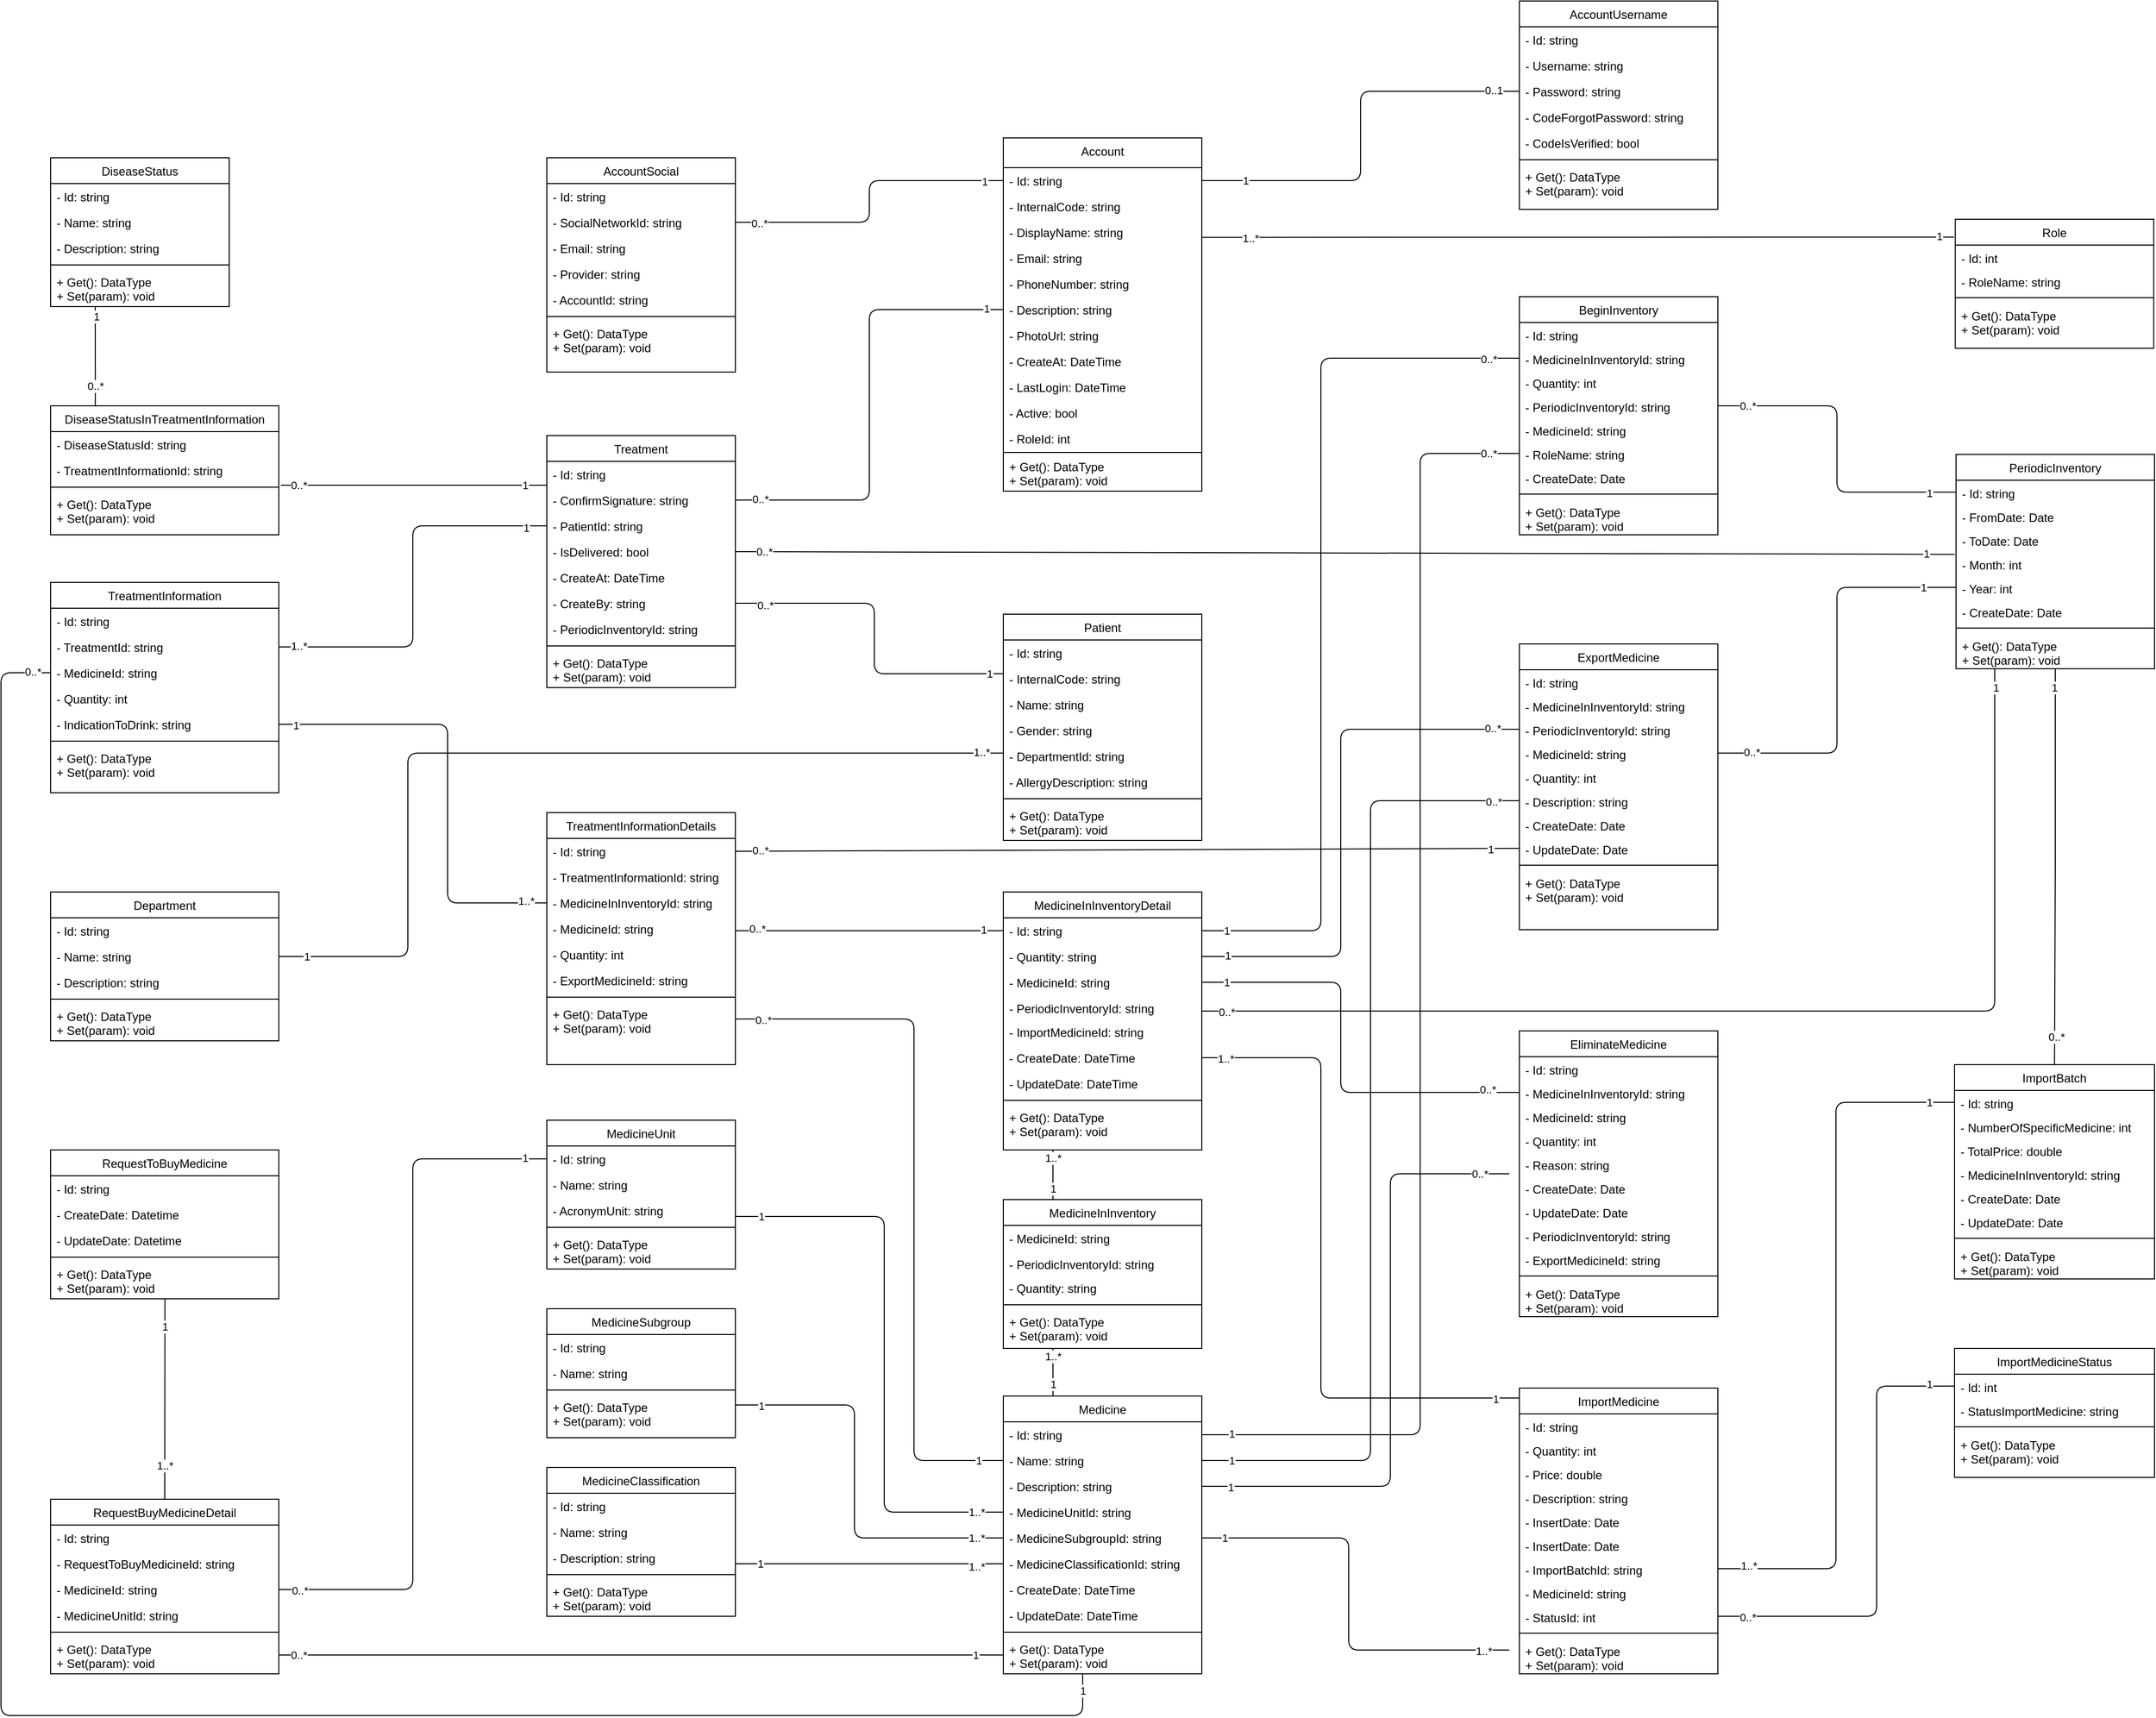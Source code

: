<mxfile version="14.7.10" type="github">
  <diagram id="C5RBs43oDa-KdzZeNtuy" name="Page-1">
    <mxGraphModel dx="1574" dy="823" grid="1" gridSize="10" guides="1" tooltips="1" connect="1" arrows="1" fold="1" page="1" pageScale="1" pageWidth="3300" pageHeight="2339" math="0" shadow="0">
      <root>
        <mxCell id="WIyWlLk6GJQsqaUBKTNV-0" />
        <mxCell id="WIyWlLk6GJQsqaUBKTNV-1" parent="WIyWlLk6GJQsqaUBKTNV-0" />
        <mxCell id="zkfFHV4jXpPFQw0GAbJ--0" value="DiseaseStatusInTreatmentInformation" style="swimlane;fontStyle=0;align=center;verticalAlign=top;childLayout=stackLayout;horizontal=1;startSize=26;horizontalStack=0;resizeParent=1;resizeLast=0;collapsible=1;marginBottom=0;rounded=0;shadow=0;strokeWidth=1;" parent="WIyWlLk6GJQsqaUBKTNV-1" vertex="1">
          <mxGeometry x="80" y="490" width="230" height="130" as="geometry">
            <mxRectangle x="220" y="120" width="160" height="26" as="alternateBounds" />
          </mxGeometry>
        </mxCell>
        <mxCell id="waWK6XIvVinaLPC_v8p0-70" value="- DiseaseStatusId: string" style="text;align=left;verticalAlign=top;spacingLeft=4;spacingRight=4;overflow=hidden;rotatable=0;points=[[0,0.5],[1,0.5]];portConstraint=eastwest;" parent="zkfFHV4jXpPFQw0GAbJ--0" vertex="1">
          <mxGeometry y="26" width="230" height="26" as="geometry" />
        </mxCell>
        <mxCell id="waWK6XIvVinaLPC_v8p0-71" value="- TreatmentInformationId: string" style="text;align=left;verticalAlign=top;spacingLeft=4;spacingRight=4;overflow=hidden;rotatable=0;points=[[0,0.5],[1,0.5]];portConstraint=eastwest;" parent="zkfFHV4jXpPFQw0GAbJ--0" vertex="1">
          <mxGeometry y="52" width="230" height="26" as="geometry" />
        </mxCell>
        <mxCell id="zkfFHV4jXpPFQw0GAbJ--4" value="" style="line;html=1;strokeWidth=1;align=left;verticalAlign=middle;spacingTop=-1;spacingLeft=3;spacingRight=3;rotatable=0;labelPosition=right;points=[];portConstraint=eastwest;" parent="zkfFHV4jXpPFQw0GAbJ--0" vertex="1">
          <mxGeometry y="78" width="230" height="8" as="geometry" />
        </mxCell>
        <mxCell id="waWK6XIvVinaLPC_v8p0-44" value="+ Get(): DataType&#xa;+ Set(param): void" style="text;align=left;verticalAlign=top;spacingLeft=4;spacingRight=4;overflow=hidden;rotatable=0;points=[[0,0.5],[1,0.5]];portConstraint=eastwest;" parent="zkfFHV4jXpPFQw0GAbJ--0" vertex="1">
          <mxGeometry y="86" width="230" height="38" as="geometry" />
        </mxCell>
        <mxCell id="zkfFHV4jXpPFQw0GAbJ--6" value="AccountUsername" style="swimlane;fontStyle=0;align=center;verticalAlign=top;childLayout=stackLayout;horizontal=1;startSize=26;horizontalStack=0;resizeParent=1;resizeLast=0;collapsible=1;marginBottom=0;rounded=0;shadow=0;strokeWidth=1;" parent="WIyWlLk6GJQsqaUBKTNV-1" vertex="1">
          <mxGeometry x="1560" y="82" width="200" height="210" as="geometry">
            <mxRectangle x="130" y="380" width="160" height="26" as="alternateBounds" />
          </mxGeometry>
        </mxCell>
        <mxCell id="waWK6XIvVinaLPC_v8p0-18" value="- Id: string" style="text;align=left;verticalAlign=top;spacingLeft=4;spacingRight=4;overflow=hidden;rotatable=0;points=[[0,0.5],[1,0.5]];portConstraint=eastwest;" parent="zkfFHV4jXpPFQw0GAbJ--6" vertex="1">
          <mxGeometry y="26" width="200" height="26" as="geometry" />
        </mxCell>
        <mxCell id="zkfFHV4jXpPFQw0GAbJ--7" value="- Username: string" style="text;align=left;verticalAlign=top;spacingLeft=4;spacingRight=4;overflow=hidden;rotatable=0;points=[[0,0.5],[1,0.5]];portConstraint=eastwest;" parent="zkfFHV4jXpPFQw0GAbJ--6" vertex="1">
          <mxGeometry y="52" width="200" height="26" as="geometry" />
        </mxCell>
        <mxCell id="zkfFHV4jXpPFQw0GAbJ--8" value="- Password: string" style="text;align=left;verticalAlign=top;spacingLeft=4;spacingRight=4;overflow=hidden;rotatable=0;points=[[0,0.5],[1,0.5]];portConstraint=eastwest;rounded=0;shadow=0;html=0;" parent="zkfFHV4jXpPFQw0GAbJ--6" vertex="1">
          <mxGeometry y="78" width="200" height="26" as="geometry" />
        </mxCell>
        <mxCell id="waWK6XIvVinaLPC_v8p0-19" value="- CodeForgotPassword: string" style="text;align=left;verticalAlign=top;spacingLeft=4;spacingRight=4;overflow=hidden;rotatable=0;points=[[0,0.5],[1,0.5]];portConstraint=eastwest;rounded=0;shadow=0;html=0;" parent="zkfFHV4jXpPFQw0GAbJ--6" vertex="1">
          <mxGeometry y="104" width="200" height="26" as="geometry" />
        </mxCell>
        <mxCell id="waWK6XIvVinaLPC_v8p0-20" value="- CodeIsVerified: bool" style="text;align=left;verticalAlign=top;spacingLeft=4;spacingRight=4;overflow=hidden;rotatable=0;points=[[0,0.5],[1,0.5]];portConstraint=eastwest;rounded=0;shadow=0;html=0;" parent="zkfFHV4jXpPFQw0GAbJ--6" vertex="1">
          <mxGeometry y="130" width="200" height="26" as="geometry" />
        </mxCell>
        <mxCell id="zkfFHV4jXpPFQw0GAbJ--9" value="" style="line;html=1;strokeWidth=1;align=left;verticalAlign=middle;spacingTop=-1;spacingLeft=3;spacingRight=3;rotatable=0;labelPosition=right;points=[];portConstraint=eastwest;" parent="zkfFHV4jXpPFQw0GAbJ--6" vertex="1">
          <mxGeometry y="156" width="200" height="8" as="geometry" />
        </mxCell>
        <mxCell id="waWK6XIvVinaLPC_v8p0-21" value="+ Get(): DataType&#xa;+ Set(param): void" style="text;align=left;verticalAlign=top;spacingLeft=4;spacingRight=4;overflow=hidden;rotatable=0;points=[[0,0.5],[1,0.5]];portConstraint=eastwest;" parent="zkfFHV4jXpPFQw0GAbJ--6" vertex="1">
          <mxGeometry y="164" width="200" height="36" as="geometry" />
        </mxCell>
        <mxCell id="zkfFHV4jXpPFQw0GAbJ--13" value="Role&#xa;" style="swimlane;fontStyle=0;align=center;verticalAlign=top;childLayout=stackLayout;horizontal=1;startSize=26;horizontalStack=0;resizeParent=1;resizeLast=0;collapsible=1;marginBottom=0;rounded=0;shadow=0;strokeWidth=1;" parent="WIyWlLk6GJQsqaUBKTNV-1" vertex="1">
          <mxGeometry x="1999.25" y="302" width="200" height="130" as="geometry">
            <mxRectangle x="340" y="380" width="170" height="26" as="alternateBounds" />
          </mxGeometry>
        </mxCell>
        <mxCell id="zkfFHV4jXpPFQw0GAbJ--14" value="- Id: int&#xa;" style="text;align=left;verticalAlign=top;spacingLeft=4;spacingRight=4;overflow=hidden;rotatable=0;points=[[0,0.5],[1,0.5]];portConstraint=eastwest;" parent="zkfFHV4jXpPFQw0GAbJ--13" vertex="1">
          <mxGeometry y="26" width="200" height="24" as="geometry" />
        </mxCell>
        <mxCell id="waWK6XIvVinaLPC_v8p0-10" value="- RoleName: string&#xa;" style="text;align=left;verticalAlign=top;spacingLeft=4;spacingRight=4;overflow=hidden;rotatable=0;points=[[0,0.5],[1,0.5]];portConstraint=eastwest;" parent="zkfFHV4jXpPFQw0GAbJ--13" vertex="1">
          <mxGeometry y="50" width="200" height="24" as="geometry" />
        </mxCell>
        <mxCell id="zkfFHV4jXpPFQw0GAbJ--15" value="" style="line;html=1;strokeWidth=1;align=left;verticalAlign=middle;spacingTop=-1;spacingLeft=3;spacingRight=3;rotatable=0;labelPosition=right;points=[];portConstraint=eastwest;" parent="zkfFHV4jXpPFQw0GAbJ--13" vertex="1">
          <mxGeometry y="74" width="200" height="10" as="geometry" />
        </mxCell>
        <mxCell id="waWK6XIvVinaLPC_v8p0-2" value="+ Get(): DataType&#xa;+ Set(param): void" style="text;align=left;verticalAlign=top;spacingLeft=4;spacingRight=4;overflow=hidden;rotatable=0;points=[[0,0.5],[1,0.5]];portConstraint=eastwest;" parent="zkfFHV4jXpPFQw0GAbJ--13" vertex="1">
          <mxGeometry y="84" width="200" height="36" as="geometry" />
        </mxCell>
        <mxCell id="zkfFHV4jXpPFQw0GAbJ--17" value="Account" style="swimlane;fontStyle=0;align=center;verticalAlign=top;childLayout=stackLayout;horizontal=1;startSize=30;horizontalStack=0;resizeParent=1;resizeLast=0;collapsible=1;marginBottom=0;rounded=0;shadow=0;strokeWidth=1;" parent="WIyWlLk6GJQsqaUBKTNV-1" vertex="1">
          <mxGeometry x="1040" y="220" width="200" height="356" as="geometry">
            <mxRectangle x="550" y="140" width="160" height="26" as="alternateBounds" />
          </mxGeometry>
        </mxCell>
        <mxCell id="zkfFHV4jXpPFQw0GAbJ--18" value="- Id: string" style="text;align=left;verticalAlign=top;spacingLeft=4;spacingRight=4;overflow=hidden;rotatable=0;points=[[0,0.5],[1,0.5]];portConstraint=eastwest;" parent="zkfFHV4jXpPFQw0GAbJ--17" vertex="1">
          <mxGeometry y="30" width="200" height="26" as="geometry" />
        </mxCell>
        <mxCell id="zkfFHV4jXpPFQw0GAbJ--19" value="- InternalCode: string" style="text;align=left;verticalAlign=top;spacingLeft=4;spacingRight=4;overflow=hidden;rotatable=0;points=[[0,0.5],[1,0.5]];portConstraint=eastwest;rounded=0;shadow=0;html=0;" parent="zkfFHV4jXpPFQw0GAbJ--17" vertex="1">
          <mxGeometry y="56" width="200" height="26" as="geometry" />
        </mxCell>
        <mxCell id="zkfFHV4jXpPFQw0GAbJ--20" value="- DisplayName: string" style="text;align=left;verticalAlign=top;spacingLeft=4;spacingRight=4;overflow=hidden;rotatable=0;points=[[0,0.5],[1,0.5]];portConstraint=eastwest;rounded=0;shadow=0;html=0;" parent="zkfFHV4jXpPFQw0GAbJ--17" vertex="1">
          <mxGeometry y="82" width="200" height="26" as="geometry" />
        </mxCell>
        <mxCell id="zkfFHV4jXpPFQw0GAbJ--21" value="- Email: string" style="text;align=left;verticalAlign=top;spacingLeft=4;spacingRight=4;overflow=hidden;rotatable=0;points=[[0,0.5],[1,0.5]];portConstraint=eastwest;rounded=0;shadow=0;html=0;" parent="zkfFHV4jXpPFQw0GAbJ--17" vertex="1">
          <mxGeometry y="108" width="200" height="26" as="geometry" />
        </mxCell>
        <mxCell id="zkfFHV4jXpPFQw0GAbJ--22" value="- PhoneNumber: string" style="text;align=left;verticalAlign=top;spacingLeft=4;spacingRight=4;overflow=hidden;rotatable=0;points=[[0,0.5],[1,0.5]];portConstraint=eastwest;rounded=0;shadow=0;html=0;" parent="zkfFHV4jXpPFQw0GAbJ--17" vertex="1">
          <mxGeometry y="134" width="200" height="26" as="geometry" />
        </mxCell>
        <mxCell id="waWK6XIvVinaLPC_v8p0-4" value="- Description: string" style="text;align=left;verticalAlign=top;spacingLeft=4;spacingRight=4;overflow=hidden;rotatable=0;points=[[0,0.5],[1,0.5]];portConstraint=eastwest;rounded=0;shadow=0;html=0;" parent="zkfFHV4jXpPFQw0GAbJ--17" vertex="1">
          <mxGeometry y="160" width="200" height="26" as="geometry" />
        </mxCell>
        <mxCell id="waWK6XIvVinaLPC_v8p0-5" value="- PhotoUrl: string" style="text;align=left;verticalAlign=top;spacingLeft=4;spacingRight=4;overflow=hidden;rotatable=0;points=[[0,0.5],[1,0.5]];portConstraint=eastwest;rounded=0;shadow=0;html=0;" parent="zkfFHV4jXpPFQw0GAbJ--17" vertex="1">
          <mxGeometry y="186" width="200" height="26" as="geometry" />
        </mxCell>
        <mxCell id="waWK6XIvVinaLPC_v8p0-6" value="- CreateAt: DateTime" style="text;align=left;verticalAlign=top;spacingLeft=4;spacingRight=4;overflow=hidden;rotatable=0;points=[[0,0.5],[1,0.5]];portConstraint=eastwest;rounded=0;shadow=0;html=0;" parent="zkfFHV4jXpPFQw0GAbJ--17" vertex="1">
          <mxGeometry y="212" width="200" height="26" as="geometry" />
        </mxCell>
        <mxCell id="waWK6XIvVinaLPC_v8p0-7" value="- LastLogin: DateTime" style="text;align=left;verticalAlign=top;spacingLeft=4;spacingRight=4;overflow=hidden;rotatable=0;points=[[0,0.5],[1,0.5]];portConstraint=eastwest;rounded=0;shadow=0;html=0;" parent="zkfFHV4jXpPFQw0GAbJ--17" vertex="1">
          <mxGeometry y="238" width="200" height="26" as="geometry" />
        </mxCell>
        <mxCell id="waWK6XIvVinaLPC_v8p0-8" value="- Active: bool" style="text;align=left;verticalAlign=top;spacingLeft=4;spacingRight=4;overflow=hidden;rotatable=0;points=[[0,0.5],[1,0.5]];portConstraint=eastwest;rounded=0;shadow=0;html=0;" parent="zkfFHV4jXpPFQw0GAbJ--17" vertex="1">
          <mxGeometry y="264" width="200" height="26" as="geometry" />
        </mxCell>
        <mxCell id="waWK6XIvVinaLPC_v8p0-9" value="- RoleId: int" style="text;align=left;verticalAlign=top;spacingLeft=4;spacingRight=4;overflow=hidden;rotatable=0;points=[[0,0.5],[1,0.5]];portConstraint=eastwest;rounded=0;shadow=0;html=0;" parent="zkfFHV4jXpPFQw0GAbJ--17" vertex="1">
          <mxGeometry y="290" width="200" height="26" as="geometry" />
        </mxCell>
        <mxCell id="zkfFHV4jXpPFQw0GAbJ--23" value="" style="line;html=1;strokeWidth=1;align=left;verticalAlign=middle;spacingTop=-1;spacingLeft=3;spacingRight=3;rotatable=0;labelPosition=right;points=[];portConstraint=eastwest;" parent="zkfFHV4jXpPFQw0GAbJ--17" vertex="1">
          <mxGeometry y="316" width="200" height="2" as="geometry" />
        </mxCell>
        <mxCell id="waWK6XIvVinaLPC_v8p0-3" value="+ Get(): DataType&#xa;+ Set(param): void" style="text;align=left;verticalAlign=top;spacingLeft=4;spacingRight=4;overflow=hidden;rotatable=0;points=[[0,0.5],[1,0.5]];portConstraint=eastwest;" parent="zkfFHV4jXpPFQw0GAbJ--17" vertex="1">
          <mxGeometry y="318" width="200" height="38" as="geometry" />
        </mxCell>
        <mxCell id="waWK6XIvVinaLPC_v8p0-11" value="" style="endArrow=none;html=1;rounded=1;entryX=1;entryY=0.701;entryDx=0;entryDy=0;strokeWidth=1;jumpSize=9;entryPerimeter=0;" parent="WIyWlLk6GJQsqaUBKTNV-1" target="zkfFHV4jXpPFQw0GAbJ--20" edge="1">
          <mxGeometry width="50" height="50" relative="1" as="geometry">
            <mxPoint x="1998" y="320" as="sourcePoint" />
            <mxPoint x="1050" y="310" as="targetPoint" />
          </mxGeometry>
        </mxCell>
        <mxCell id="waWK6XIvVinaLPC_v8p0-86" value="1..*" style="edgeLabel;html=1;align=center;verticalAlign=middle;resizable=0;points=[];" parent="waWK6XIvVinaLPC_v8p0-11" vertex="1" connectable="0">
          <mxGeometry x="0.847" y="-1" relative="1" as="geometry">
            <mxPoint x="-9" y="2" as="offset" />
          </mxGeometry>
        </mxCell>
        <mxCell id="waWK6XIvVinaLPC_v8p0-232" value="1" style="edgeLabel;html=1;align=center;verticalAlign=middle;resizable=0;points=[];" parent="waWK6XIvVinaLPC_v8p0-11" vertex="1" connectable="0">
          <mxGeometry x="-0.959" y="-1" relative="1" as="geometry">
            <mxPoint as="offset" />
          </mxGeometry>
        </mxCell>
        <mxCell id="waWK6XIvVinaLPC_v8p0-12" value="Treatment" style="swimlane;fontStyle=0;align=center;verticalAlign=top;childLayout=stackLayout;horizontal=1;startSize=26;horizontalStack=0;resizeParent=1;resizeLast=0;collapsible=1;marginBottom=0;rounded=0;shadow=0;strokeWidth=1;" parent="WIyWlLk6GJQsqaUBKTNV-1" vertex="1">
          <mxGeometry x="580" y="520" width="190" height="254" as="geometry">
            <mxRectangle x="130" y="380" width="160" height="26" as="alternateBounds" />
          </mxGeometry>
        </mxCell>
        <mxCell id="waWK6XIvVinaLPC_v8p0-22" value="- Id: string" style="text;align=left;verticalAlign=top;spacingLeft=4;spacingRight=4;overflow=hidden;rotatable=0;points=[[0,0.5],[1,0.5]];portConstraint=eastwest;" parent="waWK6XIvVinaLPC_v8p0-12" vertex="1">
          <mxGeometry y="26" width="190" height="26" as="geometry" />
        </mxCell>
        <mxCell id="waWK6XIvVinaLPC_v8p0-13" value="- ConfirmSignature: string" style="text;align=left;verticalAlign=top;spacingLeft=4;spacingRight=4;overflow=hidden;rotatable=0;points=[[0,0.5],[1,0.5]];portConstraint=eastwest;" parent="waWK6XIvVinaLPC_v8p0-12" vertex="1">
          <mxGeometry y="52" width="190" height="26" as="geometry" />
        </mxCell>
        <mxCell id="waWK6XIvVinaLPC_v8p0-23" value="- PatientId: string" style="text;align=left;verticalAlign=top;spacingLeft=4;spacingRight=4;overflow=hidden;rotatable=0;points=[[0,0.5],[1,0.5]];portConstraint=eastwest;rounded=0;shadow=0;html=0;" parent="waWK6XIvVinaLPC_v8p0-12" vertex="1">
          <mxGeometry y="78" width="190" height="26" as="geometry" />
        </mxCell>
        <mxCell id="waWK6XIvVinaLPC_v8p0-14" value="- IsDelivered: bool" style="text;align=left;verticalAlign=top;spacingLeft=4;spacingRight=4;overflow=hidden;rotatable=0;points=[[0,0.5],[1,0.5]];portConstraint=eastwest;rounded=0;shadow=0;html=0;" parent="waWK6XIvVinaLPC_v8p0-12" vertex="1">
          <mxGeometry y="104" width="190" height="26" as="geometry" />
        </mxCell>
        <mxCell id="waWK6XIvVinaLPC_v8p0-24" value="- CreateAt: DateTime" style="text;align=left;verticalAlign=top;spacingLeft=4;spacingRight=4;overflow=hidden;rotatable=0;points=[[0,0.5],[1,0.5]];portConstraint=eastwest;rounded=0;shadow=0;html=0;" parent="waWK6XIvVinaLPC_v8p0-12" vertex="1">
          <mxGeometry y="130" width="190" height="26" as="geometry" />
        </mxCell>
        <mxCell id="waWK6XIvVinaLPC_v8p0-45" value="- CreateBy: string" style="text;align=left;verticalAlign=top;spacingLeft=4;spacingRight=4;overflow=hidden;rotatable=0;points=[[0,0.5],[1,0.5]];portConstraint=eastwest;rounded=0;shadow=0;html=0;" parent="waWK6XIvVinaLPC_v8p0-12" vertex="1">
          <mxGeometry y="156" width="190" height="26" as="geometry" />
        </mxCell>
        <mxCell id="waWK6XIvVinaLPC_v8p0-46" value="- PeriodicInventoryId: string" style="text;align=left;verticalAlign=top;spacingLeft=4;spacingRight=4;overflow=hidden;rotatable=0;points=[[0,0.5],[1,0.5]];portConstraint=eastwest;rounded=0;shadow=0;html=0;" parent="waWK6XIvVinaLPC_v8p0-12" vertex="1">
          <mxGeometry y="182" width="190" height="26" as="geometry" />
        </mxCell>
        <mxCell id="waWK6XIvVinaLPC_v8p0-15" value="" style="line;html=1;strokeWidth=1;align=left;verticalAlign=middle;spacingTop=-1;spacingLeft=3;spacingRight=3;rotatable=0;labelPosition=right;points=[];portConstraint=eastwest;" parent="waWK6XIvVinaLPC_v8p0-12" vertex="1">
          <mxGeometry y="208" width="190" height="8" as="geometry" />
        </mxCell>
        <mxCell id="waWK6XIvVinaLPC_v8p0-43" value="+ Get(): DataType&#xa;+ Set(param): void" style="text;align=left;verticalAlign=top;spacingLeft=4;spacingRight=4;overflow=hidden;rotatable=0;points=[[0,0.5],[1,0.5]];portConstraint=eastwest;" parent="waWK6XIvVinaLPC_v8p0-12" vertex="1">
          <mxGeometry y="216" width="190" height="38" as="geometry" />
        </mxCell>
        <mxCell id="waWK6XIvVinaLPC_v8p0-25" value="Patient" style="swimlane;fontStyle=0;align=center;verticalAlign=top;childLayout=stackLayout;horizontal=1;startSize=26;horizontalStack=0;resizeParent=1;resizeLast=0;collapsible=1;marginBottom=0;rounded=0;shadow=0;strokeWidth=1;" parent="WIyWlLk6GJQsqaUBKTNV-1" vertex="1">
          <mxGeometry x="1040" y="700" width="200" height="228" as="geometry">
            <mxRectangle x="220" y="120" width="160" height="26" as="alternateBounds" />
          </mxGeometry>
        </mxCell>
        <mxCell id="waWK6XIvVinaLPC_v8p0-31" value="- Id: string" style="text;align=left;verticalAlign=top;spacingLeft=4;spacingRight=4;overflow=hidden;rotatable=0;points=[[0,0.5],[1,0.5]];portConstraint=eastwest;" parent="waWK6XIvVinaLPC_v8p0-25" vertex="1">
          <mxGeometry y="26" width="200" height="26" as="geometry" />
        </mxCell>
        <mxCell id="2HHevmU0fTRHCqbi0t_j-60" value="- InternalCode: string" style="text;align=left;verticalAlign=top;spacingLeft=4;spacingRight=4;overflow=hidden;rotatable=0;points=[[0,0.5],[1,0.5]];portConstraint=eastwest;rounded=0;shadow=0;html=0;" vertex="1" parent="waWK6XIvVinaLPC_v8p0-25">
          <mxGeometry y="52" width="200" height="26" as="geometry" />
        </mxCell>
        <mxCell id="2HHevmU0fTRHCqbi0t_j-61" value="- Name: string" style="text;align=left;verticalAlign=top;spacingLeft=4;spacingRight=4;overflow=hidden;rotatable=0;points=[[0,0.5],[1,0.5]];portConstraint=eastwest;rounded=0;shadow=0;html=0;" vertex="1" parent="waWK6XIvVinaLPC_v8p0-25">
          <mxGeometry y="78" width="200" height="26" as="geometry" />
        </mxCell>
        <mxCell id="waWK6XIvVinaLPC_v8p0-27" value="- Gender: string" style="text;align=left;verticalAlign=top;spacingLeft=4;spacingRight=4;overflow=hidden;rotatable=0;points=[[0,0.5],[1,0.5]];portConstraint=eastwest;rounded=0;shadow=0;html=0;" parent="waWK6XIvVinaLPC_v8p0-25" vertex="1">
          <mxGeometry y="104" width="200" height="26" as="geometry" />
        </mxCell>
        <mxCell id="waWK6XIvVinaLPC_v8p0-28" value="- DepartmentId: string" style="text;align=left;verticalAlign=top;spacingLeft=4;spacingRight=4;overflow=hidden;rotatable=0;points=[[0,0.5],[1,0.5]];portConstraint=eastwest;rounded=0;shadow=0;html=0;" parent="waWK6XIvVinaLPC_v8p0-25" vertex="1">
          <mxGeometry y="130" width="200" height="26" as="geometry" />
        </mxCell>
        <mxCell id="waWK6XIvVinaLPC_v8p0-33" value="- AllergyDescription: string" style="text;align=left;verticalAlign=top;spacingLeft=4;spacingRight=4;overflow=hidden;rotatable=0;points=[[0,0.5],[1,0.5]];portConstraint=eastwest;rounded=0;shadow=0;html=0;" parent="waWK6XIvVinaLPC_v8p0-25" vertex="1">
          <mxGeometry y="156" width="200" height="26" as="geometry" />
        </mxCell>
        <mxCell id="waWK6XIvVinaLPC_v8p0-29" value="" style="line;html=1;strokeWidth=1;align=left;verticalAlign=middle;spacingTop=-1;spacingLeft=3;spacingRight=3;rotatable=0;labelPosition=right;points=[];portConstraint=eastwest;" parent="waWK6XIvVinaLPC_v8p0-25" vertex="1">
          <mxGeometry y="182" width="200" height="8" as="geometry" />
        </mxCell>
        <mxCell id="waWK6XIvVinaLPC_v8p0-32" value="+ Get(): DataType&#xa;+ Set(param): void" style="text;align=left;verticalAlign=top;spacingLeft=4;spacingRight=4;overflow=hidden;rotatable=0;points=[[0,0.5],[1,0.5]];portConstraint=eastwest;" parent="waWK6XIvVinaLPC_v8p0-25" vertex="1">
          <mxGeometry y="190" width="200" height="38" as="geometry" />
        </mxCell>
        <mxCell id="waWK6XIvVinaLPC_v8p0-34" value="AccountSocial" style="swimlane;fontStyle=0;align=center;verticalAlign=top;childLayout=stackLayout;horizontal=1;startSize=26;horizontalStack=0;resizeParent=1;resizeLast=0;collapsible=1;marginBottom=0;rounded=0;shadow=0;strokeWidth=1;" parent="WIyWlLk6GJQsqaUBKTNV-1" vertex="1">
          <mxGeometry x="580" y="240" width="190" height="216" as="geometry">
            <mxRectangle x="130" y="380" width="160" height="26" as="alternateBounds" />
          </mxGeometry>
        </mxCell>
        <mxCell id="waWK6XIvVinaLPC_v8p0-35" value="- Id: string" style="text;align=left;verticalAlign=top;spacingLeft=4;spacingRight=4;overflow=hidden;rotatable=0;points=[[0,0.5],[1,0.5]];portConstraint=eastwest;" parent="waWK6XIvVinaLPC_v8p0-34" vertex="1">
          <mxGeometry y="26" width="190" height="26" as="geometry" />
        </mxCell>
        <mxCell id="waWK6XIvVinaLPC_v8p0-36" value="- SocialNetworkId: string" style="text;align=left;verticalAlign=top;spacingLeft=4;spacingRight=4;overflow=hidden;rotatable=0;points=[[0,0.5],[1,0.5]];portConstraint=eastwest;" parent="waWK6XIvVinaLPC_v8p0-34" vertex="1">
          <mxGeometry y="52" width="190" height="26" as="geometry" />
        </mxCell>
        <mxCell id="waWK6XIvVinaLPC_v8p0-37" value="- Email: string" style="text;align=left;verticalAlign=top;spacingLeft=4;spacingRight=4;overflow=hidden;rotatable=0;points=[[0,0.5],[1,0.5]];portConstraint=eastwest;rounded=0;shadow=0;html=0;" parent="waWK6XIvVinaLPC_v8p0-34" vertex="1">
          <mxGeometry y="78" width="190" height="26" as="geometry" />
        </mxCell>
        <mxCell id="waWK6XIvVinaLPC_v8p0-38" value="- Provider: string" style="text;align=left;verticalAlign=top;spacingLeft=4;spacingRight=4;overflow=hidden;rotatable=0;points=[[0,0.5],[1,0.5]];portConstraint=eastwest;rounded=0;shadow=0;html=0;" parent="waWK6XIvVinaLPC_v8p0-34" vertex="1">
          <mxGeometry y="104" width="190" height="26" as="geometry" />
        </mxCell>
        <mxCell id="waWK6XIvVinaLPC_v8p0-39" value="- AccountId: string" style="text;align=left;verticalAlign=top;spacingLeft=4;spacingRight=4;overflow=hidden;rotatable=0;points=[[0,0.5],[1,0.5]];portConstraint=eastwest;rounded=0;shadow=0;html=0;" parent="waWK6XIvVinaLPC_v8p0-34" vertex="1">
          <mxGeometry y="130" width="190" height="26" as="geometry" />
        </mxCell>
        <mxCell id="waWK6XIvVinaLPC_v8p0-40" value="" style="line;html=1;strokeWidth=1;align=left;verticalAlign=middle;spacingTop=-1;spacingLeft=3;spacingRight=3;rotatable=0;labelPosition=right;points=[];portConstraint=eastwest;" parent="waWK6XIvVinaLPC_v8p0-34" vertex="1">
          <mxGeometry y="156" width="190" height="8" as="geometry" />
        </mxCell>
        <mxCell id="waWK6XIvVinaLPC_v8p0-47" value="+ Get(): DataType&#xa;+ Set(param): void" style="text;align=left;verticalAlign=top;spacingLeft=4;spacingRight=4;overflow=hidden;rotatable=0;points=[[0,0.5],[1,0.5]];portConstraint=eastwest;" parent="waWK6XIvVinaLPC_v8p0-34" vertex="1">
          <mxGeometry y="164" width="190" height="38" as="geometry" />
        </mxCell>
        <mxCell id="waWK6XIvVinaLPC_v8p0-48" value="TreatmentInformationDetails" style="swimlane;fontStyle=0;align=center;verticalAlign=top;childLayout=stackLayout;horizontal=1;startSize=26;horizontalStack=0;resizeParent=1;resizeLast=0;collapsible=1;marginBottom=0;rounded=0;shadow=0;strokeWidth=1;" parent="WIyWlLk6GJQsqaUBKTNV-1" vertex="1">
          <mxGeometry x="580" y="900" width="190" height="254" as="geometry">
            <mxRectangle x="220" y="120" width="160" height="26" as="alternateBounds" />
          </mxGeometry>
        </mxCell>
        <mxCell id="waWK6XIvVinaLPC_v8p0-54" value="- Id: string" style="text;align=left;verticalAlign=top;spacingLeft=4;spacingRight=4;overflow=hidden;rotatable=0;points=[[0,0.5],[1,0.5]];portConstraint=eastwest;" parent="waWK6XIvVinaLPC_v8p0-48" vertex="1">
          <mxGeometry y="26" width="190" height="26" as="geometry" />
        </mxCell>
        <mxCell id="waWK6XIvVinaLPC_v8p0-49" value="- TreatmentInformationId: string" style="text;align=left;verticalAlign=top;spacingLeft=4;spacingRight=4;overflow=hidden;rotatable=0;points=[[0,0.5],[1,0.5]];portConstraint=eastwest;" parent="waWK6XIvVinaLPC_v8p0-48" vertex="1">
          <mxGeometry y="52" width="190" height="26" as="geometry" />
        </mxCell>
        <mxCell id="waWK6XIvVinaLPC_v8p0-50" value="- MedicineInInventoryId: string" style="text;align=left;verticalAlign=top;spacingLeft=4;spacingRight=4;overflow=hidden;rotatable=0;points=[[0,0.5],[1,0.5]];portConstraint=eastwest;rounded=0;shadow=0;html=0;" parent="waWK6XIvVinaLPC_v8p0-48" vertex="1">
          <mxGeometry y="78" width="190" height="26" as="geometry" />
        </mxCell>
        <mxCell id="waWK6XIvVinaLPC_v8p0-51" value="- MedicineId: string" style="text;align=left;verticalAlign=top;spacingLeft=4;spacingRight=4;overflow=hidden;rotatable=0;points=[[0,0.5],[1,0.5]];portConstraint=eastwest;rounded=0;shadow=0;html=0;" parent="waWK6XIvVinaLPC_v8p0-48" vertex="1">
          <mxGeometry y="104" width="190" height="26" as="geometry" />
        </mxCell>
        <mxCell id="2HHevmU0fTRHCqbi0t_j-21" value="- Quantity: int" style="text;align=left;verticalAlign=top;spacingLeft=4;spacingRight=4;overflow=hidden;rotatable=0;points=[[0,0.5],[1,0.5]];portConstraint=eastwest;rounded=0;shadow=0;html=0;" vertex="1" parent="waWK6XIvVinaLPC_v8p0-48">
          <mxGeometry y="130" width="190" height="26" as="geometry" />
        </mxCell>
        <mxCell id="waWK6XIvVinaLPC_v8p0-57" value="- ExportMedicineId: string" style="text;align=left;verticalAlign=top;spacingLeft=4;spacingRight=4;overflow=hidden;rotatable=0;points=[[0,0.5],[1,0.5]];portConstraint=eastwest;rounded=0;shadow=0;html=0;" parent="waWK6XIvVinaLPC_v8p0-48" vertex="1">
          <mxGeometry y="156" width="190" height="26" as="geometry" />
        </mxCell>
        <mxCell id="waWK6XIvVinaLPC_v8p0-52" value="" style="line;html=1;strokeWidth=1;align=left;verticalAlign=middle;spacingTop=-1;spacingLeft=3;spacingRight=3;rotatable=0;labelPosition=right;points=[];portConstraint=eastwest;" parent="waWK6XIvVinaLPC_v8p0-48" vertex="1">
          <mxGeometry y="182" width="190" height="8" as="geometry" />
        </mxCell>
        <mxCell id="waWK6XIvVinaLPC_v8p0-53" value="+ Get(): DataType&#xa;+ Set(param): void" style="text;align=left;verticalAlign=top;spacingLeft=4;spacingRight=4;overflow=hidden;rotatable=0;points=[[0,0.5],[1,0.5]];portConstraint=eastwest;" parent="waWK6XIvVinaLPC_v8p0-48" vertex="1">
          <mxGeometry y="190" width="190" height="38" as="geometry" />
        </mxCell>
        <mxCell id="waWK6XIvVinaLPC_v8p0-64" value="DiseaseStatus" style="swimlane;fontStyle=0;align=center;verticalAlign=top;childLayout=stackLayout;horizontal=1;startSize=26;horizontalStack=0;resizeParent=1;resizeLast=0;collapsible=1;marginBottom=0;rounded=0;shadow=0;strokeWidth=1;" parent="WIyWlLk6GJQsqaUBKTNV-1" vertex="1">
          <mxGeometry x="80" y="240" width="180" height="150" as="geometry">
            <mxRectangle x="220" y="120" width="160" height="26" as="alternateBounds" />
          </mxGeometry>
        </mxCell>
        <mxCell id="waWK6XIvVinaLPC_v8p0-73" value="- Id: string" style="text;align=left;verticalAlign=top;spacingLeft=4;spacingRight=4;overflow=hidden;rotatable=0;points=[[0,0.5],[1,0.5]];portConstraint=eastwest;" parent="waWK6XIvVinaLPC_v8p0-64" vertex="1">
          <mxGeometry y="26" width="180" height="26" as="geometry" />
        </mxCell>
        <mxCell id="waWK6XIvVinaLPC_v8p0-65" value="- Name: string" style="text;align=left;verticalAlign=top;spacingLeft=4;spacingRight=4;overflow=hidden;rotatable=0;points=[[0,0.5],[1,0.5]];portConstraint=eastwest;" parent="waWK6XIvVinaLPC_v8p0-64" vertex="1">
          <mxGeometry y="52" width="180" height="26" as="geometry" />
        </mxCell>
        <mxCell id="waWK6XIvVinaLPC_v8p0-66" value="- Description: string" style="text;align=left;verticalAlign=top;spacingLeft=4;spacingRight=4;overflow=hidden;rotatable=0;points=[[0,0.5],[1,0.5]];portConstraint=eastwest;rounded=0;shadow=0;html=0;" parent="waWK6XIvVinaLPC_v8p0-64" vertex="1">
          <mxGeometry y="78" width="180" height="26" as="geometry" />
        </mxCell>
        <mxCell id="waWK6XIvVinaLPC_v8p0-68" value="" style="line;html=1;strokeWidth=1;align=left;verticalAlign=middle;spacingTop=-1;spacingLeft=3;spacingRight=3;rotatable=0;labelPosition=right;points=[];portConstraint=eastwest;" parent="waWK6XIvVinaLPC_v8p0-64" vertex="1">
          <mxGeometry y="104" width="180" height="8" as="geometry" />
        </mxCell>
        <mxCell id="waWK6XIvVinaLPC_v8p0-69" value="+ Get(): DataType&#xa;+ Set(param): void" style="text;align=left;verticalAlign=top;spacingLeft=4;spacingRight=4;overflow=hidden;rotatable=0;points=[[0,0.5],[1,0.5]];portConstraint=eastwest;" parent="waWK6XIvVinaLPC_v8p0-64" vertex="1">
          <mxGeometry y="112" width="180" height="38" as="geometry" />
        </mxCell>
        <mxCell id="waWK6XIvVinaLPC_v8p0-80" value="Department" style="swimlane;fontStyle=0;align=center;verticalAlign=top;childLayout=stackLayout;horizontal=1;startSize=26;horizontalStack=0;resizeParent=1;resizeLast=0;collapsible=1;marginBottom=0;rounded=0;shadow=0;strokeWidth=1;" parent="WIyWlLk6GJQsqaUBKTNV-1" vertex="1">
          <mxGeometry x="80" y="980" width="230" height="150" as="geometry">
            <mxRectangle x="220" y="120" width="160" height="26" as="alternateBounds" />
          </mxGeometry>
        </mxCell>
        <mxCell id="waWK6XIvVinaLPC_v8p0-81" value="- Id: string" style="text;align=left;verticalAlign=top;spacingLeft=4;spacingRight=4;overflow=hidden;rotatable=0;points=[[0,0.5],[1,0.5]];portConstraint=eastwest;" parent="waWK6XIvVinaLPC_v8p0-80" vertex="1">
          <mxGeometry y="26" width="230" height="26" as="geometry" />
        </mxCell>
        <mxCell id="waWK6XIvVinaLPC_v8p0-82" value="- Name: string" style="text;align=left;verticalAlign=top;spacingLeft=4;spacingRight=4;overflow=hidden;rotatable=0;points=[[0,0.5],[1,0.5]];portConstraint=eastwest;" parent="waWK6XIvVinaLPC_v8p0-80" vertex="1">
          <mxGeometry y="52" width="230" height="26" as="geometry" />
        </mxCell>
        <mxCell id="waWK6XIvVinaLPC_v8p0-83" value="- Description: string" style="text;align=left;verticalAlign=top;spacingLeft=4;spacingRight=4;overflow=hidden;rotatable=0;points=[[0,0.5],[1,0.5]];portConstraint=eastwest;rounded=0;shadow=0;html=0;" parent="waWK6XIvVinaLPC_v8p0-80" vertex="1">
          <mxGeometry y="78" width="230" height="26" as="geometry" />
        </mxCell>
        <mxCell id="waWK6XIvVinaLPC_v8p0-84" value="" style="line;html=1;strokeWidth=1;align=left;verticalAlign=middle;spacingTop=-1;spacingLeft=3;spacingRight=3;rotatable=0;labelPosition=right;points=[];portConstraint=eastwest;" parent="waWK6XIvVinaLPC_v8p0-80" vertex="1">
          <mxGeometry y="104" width="230" height="8" as="geometry" />
        </mxCell>
        <mxCell id="waWK6XIvVinaLPC_v8p0-85" value="+ Get(): DataType&#xa;+ Set(param): void" style="text;align=left;verticalAlign=top;spacingLeft=4;spacingRight=4;overflow=hidden;rotatable=0;points=[[0,0.5],[1,0.5]];portConstraint=eastwest;" parent="waWK6XIvVinaLPC_v8p0-80" vertex="1">
          <mxGeometry y="112" width="230" height="38" as="geometry" />
        </mxCell>
        <mxCell id="waWK6XIvVinaLPC_v8p0-91" value="" style="endArrow=none;html=1;entryX=0;entryY=0.5;entryDx=0;entryDy=0;edgeStyle=orthogonalEdgeStyle;exitX=1;exitY=0.5;exitDx=0;exitDy=0;" parent="WIyWlLk6GJQsqaUBKTNV-1" source="zkfFHV4jXpPFQw0GAbJ--18" target="zkfFHV4jXpPFQw0GAbJ--8" edge="1">
          <mxGeometry width="50" height="50" relative="1" as="geometry">
            <mxPoint x="1010" y="370" as="sourcePoint" />
            <mxPoint x="1060" y="320" as="targetPoint" />
          </mxGeometry>
        </mxCell>
        <mxCell id="waWK6XIvVinaLPC_v8p0-92" value="1" style="edgeLabel;html=1;align=center;verticalAlign=middle;resizable=0;points=[];" parent="waWK6XIvVinaLPC_v8p0-91" vertex="1" connectable="0">
          <mxGeometry x="-0.785" relative="1" as="geometry">
            <mxPoint as="offset" />
          </mxGeometry>
        </mxCell>
        <mxCell id="waWK6XIvVinaLPC_v8p0-93" value="0..1" style="edgeLabel;html=1;align=center;verticalAlign=middle;resizable=0;points=[];" parent="waWK6XIvVinaLPC_v8p0-91" vertex="1" connectable="0">
          <mxGeometry x="0.872" y="1" relative="1" as="geometry">
            <mxPoint as="offset" />
          </mxGeometry>
        </mxCell>
        <mxCell id="waWK6XIvVinaLPC_v8p0-94" value="MedicineSubgroup" style="swimlane;fontStyle=0;align=center;verticalAlign=top;childLayout=stackLayout;horizontal=1;startSize=26;horizontalStack=0;resizeParent=1;resizeLast=0;collapsible=1;marginBottom=0;rounded=0;shadow=0;strokeWidth=1;" parent="WIyWlLk6GJQsqaUBKTNV-1" vertex="1">
          <mxGeometry x="580" y="1400" width="190" height="130" as="geometry">
            <mxRectangle x="220" y="120" width="160" height="26" as="alternateBounds" />
          </mxGeometry>
        </mxCell>
        <mxCell id="waWK6XIvVinaLPC_v8p0-95" value="- Id: string" style="text;align=left;verticalAlign=top;spacingLeft=4;spacingRight=4;overflow=hidden;rotatable=0;points=[[0,0.5],[1,0.5]];portConstraint=eastwest;" parent="waWK6XIvVinaLPC_v8p0-94" vertex="1">
          <mxGeometry y="26" width="190" height="26" as="geometry" />
        </mxCell>
        <mxCell id="waWK6XIvVinaLPC_v8p0-96" value="- Name: string" style="text;align=left;verticalAlign=top;spacingLeft=4;spacingRight=4;overflow=hidden;rotatable=0;points=[[0,0.5],[1,0.5]];portConstraint=eastwest;" parent="waWK6XIvVinaLPC_v8p0-94" vertex="1">
          <mxGeometry y="52" width="190" height="26" as="geometry" />
        </mxCell>
        <mxCell id="waWK6XIvVinaLPC_v8p0-98" value="" style="line;html=1;strokeWidth=1;align=left;verticalAlign=middle;spacingTop=-1;spacingLeft=3;spacingRight=3;rotatable=0;labelPosition=right;points=[];portConstraint=eastwest;" parent="waWK6XIvVinaLPC_v8p0-94" vertex="1">
          <mxGeometry y="78" width="190" height="8" as="geometry" />
        </mxCell>
        <mxCell id="waWK6XIvVinaLPC_v8p0-99" value="+ Get(): DataType&#xa;+ Set(param): void" style="text;align=left;verticalAlign=top;spacingLeft=4;spacingRight=4;overflow=hidden;rotatable=0;points=[[0,0.5],[1,0.5]];portConstraint=eastwest;" parent="waWK6XIvVinaLPC_v8p0-94" vertex="1">
          <mxGeometry y="86" width="190" height="38" as="geometry" />
        </mxCell>
        <mxCell id="waWK6XIvVinaLPC_v8p0-100" value="MedicineClassification" style="swimlane;fontStyle=0;align=center;verticalAlign=top;childLayout=stackLayout;horizontal=1;startSize=26;horizontalStack=0;resizeParent=1;resizeLast=0;collapsible=1;marginBottom=0;rounded=0;shadow=0;strokeWidth=1;" parent="WIyWlLk6GJQsqaUBKTNV-1" vertex="1">
          <mxGeometry x="580" y="1560" width="190" height="150" as="geometry">
            <mxRectangle x="220" y="120" width="160" height="26" as="alternateBounds" />
          </mxGeometry>
        </mxCell>
        <mxCell id="waWK6XIvVinaLPC_v8p0-101" value="- Id: string" style="text;align=left;verticalAlign=top;spacingLeft=4;spacingRight=4;overflow=hidden;rotatable=0;points=[[0,0.5],[1,0.5]];portConstraint=eastwest;" parent="waWK6XIvVinaLPC_v8p0-100" vertex="1">
          <mxGeometry y="26" width="190" height="26" as="geometry" />
        </mxCell>
        <mxCell id="waWK6XIvVinaLPC_v8p0-102" value="- Name: string" style="text;align=left;verticalAlign=top;spacingLeft=4;spacingRight=4;overflow=hidden;rotatable=0;points=[[0,0.5],[1,0.5]];portConstraint=eastwest;" parent="waWK6XIvVinaLPC_v8p0-100" vertex="1">
          <mxGeometry y="52" width="190" height="26" as="geometry" />
        </mxCell>
        <mxCell id="waWK6XIvVinaLPC_v8p0-103" value="- Description: string" style="text;align=left;verticalAlign=top;spacingLeft=4;spacingRight=4;overflow=hidden;rotatable=0;points=[[0,0.5],[1,0.5]];portConstraint=eastwest;rounded=0;shadow=0;html=0;" parent="waWK6XIvVinaLPC_v8p0-100" vertex="1">
          <mxGeometry y="78" width="190" height="26" as="geometry" />
        </mxCell>
        <mxCell id="waWK6XIvVinaLPC_v8p0-104" value="" style="line;html=1;strokeWidth=1;align=left;verticalAlign=middle;spacingTop=-1;spacingLeft=3;spacingRight=3;rotatable=0;labelPosition=right;points=[];portConstraint=eastwest;" parent="waWK6XIvVinaLPC_v8p0-100" vertex="1">
          <mxGeometry y="104" width="190" height="8" as="geometry" />
        </mxCell>
        <mxCell id="waWK6XIvVinaLPC_v8p0-105" value="+ Get(): DataType&#xa;+ Set(param): void" style="text;align=left;verticalAlign=top;spacingLeft=4;spacingRight=4;overflow=hidden;rotatable=0;points=[[0,0.5],[1,0.5]];portConstraint=eastwest;" parent="waWK6XIvVinaLPC_v8p0-100" vertex="1">
          <mxGeometry y="112" width="190" height="38" as="geometry" />
        </mxCell>
        <mxCell id="waWK6XIvVinaLPC_v8p0-107" value="MedicineUnit" style="swimlane;fontStyle=0;align=center;verticalAlign=top;childLayout=stackLayout;horizontal=1;startSize=26;horizontalStack=0;resizeParent=1;resizeLast=0;collapsible=1;marginBottom=0;rounded=0;shadow=0;strokeWidth=1;" parent="WIyWlLk6GJQsqaUBKTNV-1" vertex="1">
          <mxGeometry x="580" y="1210" width="190" height="150" as="geometry">
            <mxRectangle x="220" y="120" width="160" height="26" as="alternateBounds" />
          </mxGeometry>
        </mxCell>
        <mxCell id="waWK6XIvVinaLPC_v8p0-108" value="- Id: string" style="text;align=left;verticalAlign=top;spacingLeft=4;spacingRight=4;overflow=hidden;rotatable=0;points=[[0,0.5],[1,0.5]];portConstraint=eastwest;" parent="waWK6XIvVinaLPC_v8p0-107" vertex="1">
          <mxGeometry y="26" width="190" height="26" as="geometry" />
        </mxCell>
        <mxCell id="waWK6XIvVinaLPC_v8p0-109" value="- Name: string" style="text;align=left;verticalAlign=top;spacingLeft=4;spacingRight=4;overflow=hidden;rotatable=0;points=[[0,0.5],[1,0.5]];portConstraint=eastwest;" parent="waWK6XIvVinaLPC_v8p0-107" vertex="1">
          <mxGeometry y="52" width="190" height="26" as="geometry" />
        </mxCell>
        <mxCell id="waWK6XIvVinaLPC_v8p0-112" value="- AcronymUnit: string" style="text;align=left;verticalAlign=top;spacingLeft=4;spacingRight=4;overflow=hidden;rotatable=0;points=[[0,0.5],[1,0.5]];portConstraint=eastwest;" parent="waWK6XIvVinaLPC_v8p0-107" vertex="1">
          <mxGeometry y="78" width="190" height="26" as="geometry" />
        </mxCell>
        <mxCell id="waWK6XIvVinaLPC_v8p0-110" value="" style="line;html=1;strokeWidth=1;align=left;verticalAlign=middle;spacingTop=-1;spacingLeft=3;spacingRight=3;rotatable=0;labelPosition=right;points=[];portConstraint=eastwest;" parent="waWK6XIvVinaLPC_v8p0-107" vertex="1">
          <mxGeometry y="104" width="190" height="8" as="geometry" />
        </mxCell>
        <mxCell id="waWK6XIvVinaLPC_v8p0-111" value="+ Get(): DataType&#xa;+ Set(param): void" style="text;align=left;verticalAlign=top;spacingLeft=4;spacingRight=4;overflow=hidden;rotatable=0;points=[[0,0.5],[1,0.5]];portConstraint=eastwest;" parent="waWK6XIvVinaLPC_v8p0-107" vertex="1">
          <mxGeometry y="112" width="190" height="38" as="geometry" />
        </mxCell>
        <mxCell id="waWK6XIvVinaLPC_v8p0-113" value="Medicine" style="swimlane;fontStyle=0;align=center;verticalAlign=top;childLayout=stackLayout;horizontal=1;startSize=26;horizontalStack=0;resizeParent=1;resizeLast=0;collapsible=1;marginBottom=0;rounded=0;shadow=0;strokeWidth=1;" parent="WIyWlLk6GJQsqaUBKTNV-1" vertex="1">
          <mxGeometry x="1040" y="1488" width="200" height="280" as="geometry">
            <mxRectangle x="220" y="120" width="160" height="26" as="alternateBounds" />
          </mxGeometry>
        </mxCell>
        <mxCell id="waWK6XIvVinaLPC_v8p0-114" value="- Id: string" style="text;align=left;verticalAlign=top;spacingLeft=4;spacingRight=4;overflow=hidden;rotatable=0;points=[[0,0.5],[1,0.5]];portConstraint=eastwest;" parent="waWK6XIvVinaLPC_v8p0-113" vertex="1">
          <mxGeometry y="26" width="200" height="26" as="geometry" />
        </mxCell>
        <mxCell id="waWK6XIvVinaLPC_v8p0-115" value="- Name: string" style="text;align=left;verticalAlign=top;spacingLeft=4;spacingRight=4;overflow=hidden;rotatable=0;points=[[0,0.5],[1,0.5]];portConstraint=eastwest;" parent="waWK6XIvVinaLPC_v8p0-113" vertex="1">
          <mxGeometry y="52" width="200" height="26" as="geometry" />
        </mxCell>
        <mxCell id="waWK6XIvVinaLPC_v8p0-116" value="- Description: string" style="text;align=left;verticalAlign=top;spacingLeft=4;spacingRight=4;overflow=hidden;rotatable=0;points=[[0,0.5],[1,0.5]];portConstraint=eastwest;" parent="waWK6XIvVinaLPC_v8p0-113" vertex="1">
          <mxGeometry y="78" width="200" height="26" as="geometry" />
        </mxCell>
        <mxCell id="waWK6XIvVinaLPC_v8p0-120" value="- MedicineUnitId: string" style="text;align=left;verticalAlign=top;spacingLeft=4;spacingRight=4;overflow=hidden;rotatable=0;points=[[0,0.5],[1,0.5]];portConstraint=eastwest;" parent="waWK6XIvVinaLPC_v8p0-113" vertex="1">
          <mxGeometry y="104" width="200" height="26" as="geometry" />
        </mxCell>
        <mxCell id="waWK6XIvVinaLPC_v8p0-121" value="- MedicineSubgroupId: string" style="text;align=left;verticalAlign=top;spacingLeft=4;spacingRight=4;overflow=hidden;rotatable=0;points=[[0,0.5],[1,0.5]];portConstraint=eastwest;" parent="waWK6XIvVinaLPC_v8p0-113" vertex="1">
          <mxGeometry y="130" width="200" height="26" as="geometry" />
        </mxCell>
        <mxCell id="waWK6XIvVinaLPC_v8p0-119" value="- MedicineClassificationId: string" style="text;align=left;verticalAlign=top;spacingLeft=4;spacingRight=4;overflow=hidden;rotatable=0;points=[[0,0.5],[1,0.5]];portConstraint=eastwest;" parent="waWK6XIvVinaLPC_v8p0-113" vertex="1">
          <mxGeometry y="156" width="200" height="26" as="geometry" />
        </mxCell>
        <mxCell id="waWK6XIvVinaLPC_v8p0-123" value="- CreateDate: DateTime" style="text;align=left;verticalAlign=top;spacingLeft=4;spacingRight=4;overflow=hidden;rotatable=0;points=[[0,0.5],[1,0.5]];portConstraint=eastwest;" parent="waWK6XIvVinaLPC_v8p0-113" vertex="1">
          <mxGeometry y="182" width="200" height="26" as="geometry" />
        </mxCell>
        <mxCell id="waWK6XIvVinaLPC_v8p0-122" value="- UpdateDate: DateTime" style="text;align=left;verticalAlign=top;spacingLeft=4;spacingRight=4;overflow=hidden;rotatable=0;points=[[0,0.5],[1,0.5]];portConstraint=eastwest;" parent="waWK6XIvVinaLPC_v8p0-113" vertex="1">
          <mxGeometry y="208" width="200" height="26" as="geometry" />
        </mxCell>
        <mxCell id="waWK6XIvVinaLPC_v8p0-117" value="" style="line;html=1;strokeWidth=1;align=left;verticalAlign=middle;spacingTop=-1;spacingLeft=3;spacingRight=3;rotatable=0;labelPosition=right;points=[];portConstraint=eastwest;" parent="waWK6XIvVinaLPC_v8p0-113" vertex="1">
          <mxGeometry y="234" width="200" height="8" as="geometry" />
        </mxCell>
        <mxCell id="waWK6XIvVinaLPC_v8p0-118" value="+ Get(): DataType&#xa;+ Set(param): void" style="text;align=left;verticalAlign=top;spacingLeft=4;spacingRight=4;overflow=hidden;rotatable=0;points=[[0,0.5],[1,0.5]];portConstraint=eastwest;" parent="waWK6XIvVinaLPC_v8p0-113" vertex="1">
          <mxGeometry y="242" width="200" height="38" as="geometry" />
        </mxCell>
        <mxCell id="waWK6XIvVinaLPC_v8p0-151" value="" style="edgeStyle=orthogonalEdgeStyle;rounded=1;orthogonalLoop=1;jettySize=auto;html=1;startArrow=none;startFill=0;endArrow=none;endFill=0;" parent="WIyWlLk6GJQsqaUBKTNV-1" source="waWK6XIvVinaLPC_v8p0-124" target="waWK6XIvVinaLPC_v8p0-142" edge="1">
          <mxGeometry relative="1" as="geometry" />
        </mxCell>
        <mxCell id="waWK6XIvVinaLPC_v8p0-276" value="1" style="edgeLabel;html=1;align=center;verticalAlign=middle;resizable=0;points=[];" parent="waWK6XIvVinaLPC_v8p0-151" vertex="1" connectable="0">
          <mxGeometry x="-0.902" y="2" relative="1" as="geometry">
            <mxPoint x="-3" y="-1" as="offset" />
          </mxGeometry>
        </mxCell>
        <mxCell id="waWK6XIvVinaLPC_v8p0-277" value="0..*" style="edgeLabel;html=1;align=center;verticalAlign=middle;resizable=0;points=[];" parent="waWK6XIvVinaLPC_v8p0-151" vertex="1" connectable="0">
          <mxGeometry x="0.857" y="1" relative="1" as="geometry">
            <mxPoint as="offset" />
          </mxGeometry>
        </mxCell>
        <mxCell id="waWK6XIvVinaLPC_v8p0-181" value="" style="edgeStyle=orthogonalEdgeStyle;rounded=1;orthogonalLoop=1;jettySize=auto;html=1;startArrow=none;startFill=0;endArrow=none;endFill=0;entryX=1;entryY=0.5;entryDx=0;entryDy=0;exitX=0;exitY=0.5;exitDx=0;exitDy=0;" parent="WIyWlLk6GJQsqaUBKTNV-1" source="waWK6XIvVinaLPC_v8p0-129" target="waWK6XIvVinaLPC_v8p0-176" edge="1">
          <mxGeometry relative="1" as="geometry" />
        </mxCell>
        <mxCell id="waWK6XIvVinaLPC_v8p0-274" value="1" style="edgeLabel;html=1;align=center;verticalAlign=middle;resizable=0;points=[];" parent="waWK6XIvVinaLPC_v8p0-181" vertex="1" connectable="0">
          <mxGeometry x="-0.839" relative="1" as="geometry">
            <mxPoint as="offset" />
          </mxGeometry>
        </mxCell>
        <mxCell id="waWK6XIvVinaLPC_v8p0-275" value="0..*" style="edgeLabel;html=1;align=center;verticalAlign=middle;resizable=0;points=[];" parent="waWK6XIvVinaLPC_v8p0-181" vertex="1" connectable="0">
          <mxGeometry x="0.903" y="-1" relative="1" as="geometry">
            <mxPoint x="14" as="offset" />
          </mxGeometry>
        </mxCell>
        <mxCell id="waWK6XIvVinaLPC_v8p0-124" value="PeriodicInventory" style="swimlane;fontStyle=0;align=center;verticalAlign=top;childLayout=stackLayout;horizontal=1;startSize=26;horizontalStack=0;resizeParent=1;resizeLast=0;collapsible=1;marginBottom=0;rounded=0;shadow=0;strokeWidth=1;" parent="WIyWlLk6GJQsqaUBKTNV-1" vertex="1">
          <mxGeometry x="2000" y="539" width="200" height="216" as="geometry">
            <mxRectangle x="340" y="380" width="170" height="26" as="alternateBounds" />
          </mxGeometry>
        </mxCell>
        <mxCell id="waWK6XIvVinaLPC_v8p0-125" value="- Id: string&#xa;" style="text;align=left;verticalAlign=top;spacingLeft=4;spacingRight=4;overflow=hidden;rotatable=0;points=[[0,0.5],[1,0.5]];portConstraint=eastwest;" parent="waWK6XIvVinaLPC_v8p0-124" vertex="1">
          <mxGeometry y="26" width="200" height="24" as="geometry" />
        </mxCell>
        <mxCell id="waWK6XIvVinaLPC_v8p0-126" value="- FromDate: Date&#xa;" style="text;align=left;verticalAlign=top;spacingLeft=4;spacingRight=4;overflow=hidden;rotatable=0;points=[[0,0.5],[1,0.5]];portConstraint=eastwest;" parent="waWK6XIvVinaLPC_v8p0-124" vertex="1">
          <mxGeometry y="50" width="200" height="24" as="geometry" />
        </mxCell>
        <mxCell id="waWK6XIvVinaLPC_v8p0-130" value="- ToDate: Date&#xa;" style="text;align=left;verticalAlign=top;spacingLeft=4;spacingRight=4;overflow=hidden;rotatable=0;points=[[0,0.5],[1,0.5]];portConstraint=eastwest;" parent="waWK6XIvVinaLPC_v8p0-124" vertex="1">
          <mxGeometry y="74" width="200" height="24" as="geometry" />
        </mxCell>
        <mxCell id="waWK6XIvVinaLPC_v8p0-131" value="- Month: int&#xa;" style="text;align=left;verticalAlign=top;spacingLeft=4;spacingRight=4;overflow=hidden;rotatable=0;points=[[0,0.5],[1,0.5]];portConstraint=eastwest;" parent="waWK6XIvVinaLPC_v8p0-124" vertex="1">
          <mxGeometry y="98" width="200" height="24" as="geometry" />
        </mxCell>
        <mxCell id="waWK6XIvVinaLPC_v8p0-129" value="- Year: int&#xa;" style="text;align=left;verticalAlign=top;spacingLeft=4;spacingRight=4;overflow=hidden;rotatable=0;points=[[0,0.5],[1,0.5]];portConstraint=eastwest;" parent="waWK6XIvVinaLPC_v8p0-124" vertex="1">
          <mxGeometry y="122" width="200" height="24" as="geometry" />
        </mxCell>
        <mxCell id="waWK6XIvVinaLPC_v8p0-132" value="- CreateDate: Date&#xa;" style="text;align=left;verticalAlign=top;spacingLeft=4;spacingRight=4;overflow=hidden;rotatable=0;points=[[0,0.5],[1,0.5]];portConstraint=eastwest;" parent="waWK6XIvVinaLPC_v8p0-124" vertex="1">
          <mxGeometry y="146" width="200" height="24" as="geometry" />
        </mxCell>
        <mxCell id="waWK6XIvVinaLPC_v8p0-127" value="" style="line;html=1;strokeWidth=1;align=left;verticalAlign=middle;spacingTop=-1;spacingLeft=3;spacingRight=3;rotatable=0;labelPosition=right;points=[];portConstraint=eastwest;" parent="waWK6XIvVinaLPC_v8p0-124" vertex="1">
          <mxGeometry y="170" width="200" height="10" as="geometry" />
        </mxCell>
        <mxCell id="waWK6XIvVinaLPC_v8p0-128" value="+ Get(): DataType&#xa;+ Set(param): void" style="text;align=left;verticalAlign=top;spacingLeft=4;spacingRight=4;overflow=hidden;rotatable=0;points=[[0,0.5],[1,0.5]];portConstraint=eastwest;" parent="waWK6XIvVinaLPC_v8p0-124" vertex="1">
          <mxGeometry y="180" width="200" height="36" as="geometry" />
        </mxCell>
        <mxCell id="waWK6XIvVinaLPC_v8p0-142" value="ImportBatch" style="swimlane;fontStyle=0;align=center;verticalAlign=top;childLayout=stackLayout;horizontal=1;startSize=26;horizontalStack=0;resizeParent=1;resizeLast=0;collapsible=1;marginBottom=0;rounded=0;shadow=0;strokeWidth=1;" parent="WIyWlLk6GJQsqaUBKTNV-1" vertex="1">
          <mxGeometry x="1998.5" y="1154" width="201.5" height="216" as="geometry">
            <mxRectangle x="340" y="380" width="170" height="26" as="alternateBounds" />
          </mxGeometry>
        </mxCell>
        <mxCell id="waWK6XIvVinaLPC_v8p0-143" value="- Id: string&#xa;" style="text;align=left;verticalAlign=top;spacingLeft=4;spacingRight=4;overflow=hidden;rotatable=0;points=[[0,0.5],[1,0.5]];portConstraint=eastwest;" parent="waWK6XIvVinaLPC_v8p0-142" vertex="1">
          <mxGeometry y="26" width="201.5" height="24" as="geometry" />
        </mxCell>
        <mxCell id="waWK6XIvVinaLPC_v8p0-144" value="- NumberOfSpecificMedicine: int&#xa;" style="text;align=left;verticalAlign=top;spacingLeft=4;spacingRight=4;overflow=hidden;rotatable=0;points=[[0,0.5],[1,0.5]];portConstraint=eastwest;" parent="waWK6XIvVinaLPC_v8p0-142" vertex="1">
          <mxGeometry y="50" width="201.5" height="24" as="geometry" />
        </mxCell>
        <mxCell id="waWK6XIvVinaLPC_v8p0-146" value="- TotalPrice: double&#xa;" style="text;align=left;verticalAlign=top;spacingLeft=4;spacingRight=4;overflow=hidden;rotatable=0;points=[[0,0.5],[1,0.5]];portConstraint=eastwest;" parent="waWK6XIvVinaLPC_v8p0-142" vertex="1">
          <mxGeometry y="74" width="201.5" height="24" as="geometry" />
        </mxCell>
        <mxCell id="waWK6XIvVinaLPC_v8p0-268" value="- MedicineInInventoryId: string&#xa;" style="text;align=left;verticalAlign=top;spacingLeft=4;spacingRight=4;overflow=hidden;rotatable=0;points=[[0,0.5],[1,0.5]];portConstraint=eastwest;" parent="waWK6XIvVinaLPC_v8p0-142" vertex="1">
          <mxGeometry y="98" width="201.5" height="24" as="geometry" />
        </mxCell>
        <mxCell id="waWK6XIvVinaLPC_v8p0-148" value="- CreateDate: Date&#xa;" style="text;align=left;verticalAlign=top;spacingLeft=4;spacingRight=4;overflow=hidden;rotatable=0;points=[[0,0.5],[1,0.5]];portConstraint=eastwest;" parent="waWK6XIvVinaLPC_v8p0-142" vertex="1">
          <mxGeometry y="122" width="201.5" height="24" as="geometry" />
        </mxCell>
        <mxCell id="waWK6XIvVinaLPC_v8p0-269" value="- UpdateDate: Date&#xa;" style="text;align=left;verticalAlign=top;spacingLeft=4;spacingRight=4;overflow=hidden;rotatable=0;points=[[0,0.5],[1,0.5]];portConstraint=eastwest;" parent="waWK6XIvVinaLPC_v8p0-142" vertex="1">
          <mxGeometry y="146" width="201.5" height="24" as="geometry" />
        </mxCell>
        <mxCell id="waWK6XIvVinaLPC_v8p0-149" value="" style="line;html=1;strokeWidth=1;align=left;verticalAlign=middle;spacingTop=-1;spacingLeft=3;spacingRight=3;rotatable=0;labelPosition=right;points=[];portConstraint=eastwest;" parent="waWK6XIvVinaLPC_v8p0-142" vertex="1">
          <mxGeometry y="170" width="201.5" height="10" as="geometry" />
        </mxCell>
        <mxCell id="waWK6XIvVinaLPC_v8p0-150" value="+ Get(): DataType&#xa;+ Set(param): void" style="text;align=left;verticalAlign=top;spacingLeft=4;spacingRight=4;overflow=hidden;rotatable=0;points=[[0,0.5],[1,0.5]];portConstraint=eastwest;" parent="waWK6XIvVinaLPC_v8p0-142" vertex="1">
          <mxGeometry y="180" width="201.5" height="36" as="geometry" />
        </mxCell>
        <mxCell id="waWK6XIvVinaLPC_v8p0-152" value="ImportMedicine" style="swimlane;fontStyle=0;align=center;verticalAlign=top;childLayout=stackLayout;horizontal=1;startSize=26;horizontalStack=0;resizeParent=1;resizeLast=0;collapsible=1;marginBottom=0;rounded=0;shadow=0;strokeWidth=1;" parent="WIyWlLk6GJQsqaUBKTNV-1" vertex="1">
          <mxGeometry x="1560" y="1480" width="200" height="288" as="geometry">
            <mxRectangle x="340" y="380" width="170" height="26" as="alternateBounds" />
          </mxGeometry>
        </mxCell>
        <mxCell id="waWK6XIvVinaLPC_v8p0-153" value="- Id: string&#xa;" style="text;align=left;verticalAlign=top;spacingLeft=4;spacingRight=4;overflow=hidden;rotatable=0;points=[[0,0.5],[1,0.5]];portConstraint=eastwest;" parent="waWK6XIvVinaLPC_v8p0-152" vertex="1">
          <mxGeometry y="26" width="200" height="24" as="geometry" />
        </mxCell>
        <mxCell id="waWK6XIvVinaLPC_v8p0-154" value="- Quantity: int&#xa;" style="text;align=left;verticalAlign=top;spacingLeft=4;spacingRight=4;overflow=hidden;rotatable=0;points=[[0,0.5],[1,0.5]];portConstraint=eastwest;" parent="waWK6XIvVinaLPC_v8p0-152" vertex="1">
          <mxGeometry y="50" width="200" height="24" as="geometry" />
        </mxCell>
        <mxCell id="waWK6XIvVinaLPC_v8p0-155" value="- Price: double&#xa;" style="text;align=left;verticalAlign=top;spacingLeft=4;spacingRight=4;overflow=hidden;rotatable=0;points=[[0,0.5],[1,0.5]];portConstraint=eastwest;" parent="waWK6XIvVinaLPC_v8p0-152" vertex="1">
          <mxGeometry y="74" width="200" height="24" as="geometry" />
        </mxCell>
        <mxCell id="waWK6XIvVinaLPC_v8p0-156" value="- Description: string&#xa;" style="text;align=left;verticalAlign=top;spacingLeft=4;spacingRight=4;overflow=hidden;rotatable=0;points=[[0,0.5],[1,0.5]];portConstraint=eastwest;" parent="waWK6XIvVinaLPC_v8p0-152" vertex="1">
          <mxGeometry y="98" width="200" height="24" as="geometry" />
        </mxCell>
        <mxCell id="waWK6XIvVinaLPC_v8p0-262" value="- InsertDate: Date&#xa;" style="text;align=left;verticalAlign=top;spacingLeft=4;spacingRight=4;overflow=hidden;rotatable=0;points=[[0,0.5],[1,0.5]];portConstraint=eastwest;" parent="waWK6XIvVinaLPC_v8p0-152" vertex="1">
          <mxGeometry y="122" width="200" height="24" as="geometry" />
        </mxCell>
        <mxCell id="waWK6XIvVinaLPC_v8p0-263" value="- InsertDate: Date&#xa;" style="text;align=left;verticalAlign=top;spacingLeft=4;spacingRight=4;overflow=hidden;rotatable=0;points=[[0,0.5],[1,0.5]];portConstraint=eastwest;" parent="waWK6XIvVinaLPC_v8p0-152" vertex="1">
          <mxGeometry y="146" width="200" height="24" as="geometry" />
        </mxCell>
        <mxCell id="waWK6XIvVinaLPC_v8p0-158" value="- ImportBatchId: string&#xa;" style="text;align=left;verticalAlign=top;spacingLeft=4;spacingRight=4;overflow=hidden;rotatable=0;points=[[0,0.5],[1,0.5]];portConstraint=eastwest;" parent="waWK6XIvVinaLPC_v8p0-152" vertex="1">
          <mxGeometry y="170" width="200" height="24" as="geometry" />
        </mxCell>
        <mxCell id="waWK6XIvVinaLPC_v8p0-157" value="- MedicineId: string&#xa;" style="text;align=left;verticalAlign=top;spacingLeft=4;spacingRight=4;overflow=hidden;rotatable=0;points=[[0,0.5],[1,0.5]];portConstraint=eastwest;" parent="waWK6XIvVinaLPC_v8p0-152" vertex="1">
          <mxGeometry y="194" width="200" height="24" as="geometry" />
        </mxCell>
        <mxCell id="waWK6XIvVinaLPC_v8p0-261" value="- StatusId: int&#xa;" style="text;align=left;verticalAlign=top;spacingLeft=4;spacingRight=4;overflow=hidden;rotatable=0;points=[[0,0.5],[1,0.5]];portConstraint=eastwest;" parent="waWK6XIvVinaLPC_v8p0-152" vertex="1">
          <mxGeometry y="218" width="200" height="24" as="geometry" />
        </mxCell>
        <mxCell id="waWK6XIvVinaLPC_v8p0-159" value="" style="line;html=1;strokeWidth=1;align=left;verticalAlign=middle;spacingTop=-1;spacingLeft=3;spacingRight=3;rotatable=0;labelPosition=right;points=[];portConstraint=eastwest;" parent="waWK6XIvVinaLPC_v8p0-152" vertex="1">
          <mxGeometry y="242" width="200" height="10" as="geometry" />
        </mxCell>
        <mxCell id="waWK6XIvVinaLPC_v8p0-160" value="+ Get(): DataType&#xa;+ Set(param): void" style="text;align=left;verticalAlign=top;spacingLeft=4;spacingRight=4;overflow=hidden;rotatable=0;points=[[0,0.5],[1,0.5]];portConstraint=eastwest;" parent="waWK6XIvVinaLPC_v8p0-152" vertex="1">
          <mxGeometry y="252" width="200" height="36" as="geometry" />
        </mxCell>
        <mxCell id="waWK6XIvVinaLPC_v8p0-162" value="ImportMedicineStatus" style="swimlane;fontStyle=0;align=center;verticalAlign=top;childLayout=stackLayout;horizontal=1;startSize=26;horizontalStack=0;resizeParent=1;resizeLast=0;collapsible=1;marginBottom=0;rounded=0;shadow=0;strokeWidth=1;" parent="WIyWlLk6GJQsqaUBKTNV-1" vertex="1">
          <mxGeometry x="1998.5" y="1440" width="201.5" height="130" as="geometry">
            <mxRectangle x="340" y="380" width="170" height="26" as="alternateBounds" />
          </mxGeometry>
        </mxCell>
        <mxCell id="waWK6XIvVinaLPC_v8p0-163" value="- Id: int&#xa;" style="text;align=left;verticalAlign=top;spacingLeft=4;spacingRight=4;overflow=hidden;rotatable=0;points=[[0,0.5],[1,0.5]];portConstraint=eastwest;" parent="waWK6XIvVinaLPC_v8p0-162" vertex="1">
          <mxGeometry y="26" width="201.5" height="24" as="geometry" />
        </mxCell>
        <mxCell id="waWK6XIvVinaLPC_v8p0-164" value="- StatusImportMedicine: string&#xa;" style="text;align=left;verticalAlign=top;spacingLeft=4;spacingRight=4;overflow=hidden;rotatable=0;points=[[0,0.5],[1,0.5]];portConstraint=eastwest;" parent="waWK6XIvVinaLPC_v8p0-162" vertex="1">
          <mxGeometry y="50" width="201.5" height="24" as="geometry" />
        </mxCell>
        <mxCell id="waWK6XIvVinaLPC_v8p0-169" value="" style="line;html=1;strokeWidth=1;align=left;verticalAlign=middle;spacingTop=-1;spacingLeft=3;spacingRight=3;rotatable=0;labelPosition=right;points=[];portConstraint=eastwest;" parent="waWK6XIvVinaLPC_v8p0-162" vertex="1">
          <mxGeometry y="74" width="201.5" height="10" as="geometry" />
        </mxCell>
        <mxCell id="waWK6XIvVinaLPC_v8p0-170" value="+ Get(): DataType&#xa;+ Set(param): void" style="text;align=left;verticalAlign=top;spacingLeft=4;spacingRight=4;overflow=hidden;rotatable=0;points=[[0,0.5],[1,0.5]];portConstraint=eastwest;" parent="waWK6XIvVinaLPC_v8p0-162" vertex="1">
          <mxGeometry y="84" width="201.5" height="36" as="geometry" />
        </mxCell>
        <mxCell id="waWK6XIvVinaLPC_v8p0-172" value="ExportMedicine" style="swimlane;fontStyle=0;align=center;verticalAlign=top;childLayout=stackLayout;horizontal=1;startSize=26;horizontalStack=0;resizeParent=1;resizeLast=0;collapsible=1;marginBottom=0;rounded=0;shadow=0;strokeWidth=1;" parent="WIyWlLk6GJQsqaUBKTNV-1" vertex="1">
          <mxGeometry x="1560" y="730" width="200" height="288" as="geometry">
            <mxRectangle x="340" y="380" width="170" height="26" as="alternateBounds" />
          </mxGeometry>
        </mxCell>
        <mxCell id="waWK6XIvVinaLPC_v8p0-173" value="- Id: string&#xa;" style="text;align=left;verticalAlign=top;spacingLeft=4;spacingRight=4;overflow=hidden;rotatable=0;points=[[0,0.5],[1,0.5]];portConstraint=eastwest;" parent="waWK6XIvVinaLPC_v8p0-172" vertex="1">
          <mxGeometry y="26" width="200" height="24" as="geometry" />
        </mxCell>
        <mxCell id="waWK6XIvVinaLPC_v8p0-174" value="- MedicineInInventoryId: string&#xa;" style="text;align=left;verticalAlign=top;spacingLeft=4;spacingRight=4;overflow=hidden;rotatable=0;points=[[0,0.5],[1,0.5]];portConstraint=eastwest;" parent="waWK6XIvVinaLPC_v8p0-172" vertex="1">
          <mxGeometry y="50" width="200" height="24" as="geometry" />
        </mxCell>
        <mxCell id="waWK6XIvVinaLPC_v8p0-175" value="- PeriodicInventoryId: string&#xa;" style="text;align=left;verticalAlign=top;spacingLeft=4;spacingRight=4;overflow=hidden;rotatable=0;points=[[0,0.5],[1,0.5]];portConstraint=eastwest;" parent="waWK6XIvVinaLPC_v8p0-172" vertex="1">
          <mxGeometry y="74" width="200" height="24" as="geometry" />
        </mxCell>
        <mxCell id="waWK6XIvVinaLPC_v8p0-176" value="- MedicineId: string&#xa;" style="text;align=left;verticalAlign=top;spacingLeft=4;spacingRight=4;overflow=hidden;rotatable=0;points=[[0,0.5],[1,0.5]];portConstraint=eastwest;" parent="waWK6XIvVinaLPC_v8p0-172" vertex="1">
          <mxGeometry y="98" width="200" height="24" as="geometry" />
        </mxCell>
        <mxCell id="waWK6XIvVinaLPC_v8p0-177" value="- Quantity: int&#xa;" style="text;align=left;verticalAlign=top;spacingLeft=4;spacingRight=4;overflow=hidden;rotatable=0;points=[[0,0.5],[1,0.5]];portConstraint=eastwest;" parent="waWK6XIvVinaLPC_v8p0-172" vertex="1">
          <mxGeometry y="122" width="200" height="24" as="geometry" />
        </mxCell>
        <mxCell id="waWK6XIvVinaLPC_v8p0-182" value="- Description: string&#xa;" style="text;align=left;verticalAlign=top;spacingLeft=4;spacingRight=4;overflow=hidden;rotatable=0;points=[[0,0.5],[1,0.5]];portConstraint=eastwest;" parent="waWK6XIvVinaLPC_v8p0-172" vertex="1">
          <mxGeometry y="146" width="200" height="24" as="geometry" />
        </mxCell>
        <mxCell id="waWK6XIvVinaLPC_v8p0-178" value="- CreateDate: Date&#xa;" style="text;align=left;verticalAlign=top;spacingLeft=4;spacingRight=4;overflow=hidden;rotatable=0;points=[[0,0.5],[1,0.5]];portConstraint=eastwest;" parent="waWK6XIvVinaLPC_v8p0-172" vertex="1">
          <mxGeometry y="170" width="200" height="24" as="geometry" />
        </mxCell>
        <mxCell id="waWK6XIvVinaLPC_v8p0-185" value="- UpdateDate: Date&#xa;" style="text;align=left;verticalAlign=top;spacingLeft=4;spacingRight=4;overflow=hidden;rotatable=0;points=[[0,0.5],[1,0.5]];portConstraint=eastwest;" parent="waWK6XIvVinaLPC_v8p0-172" vertex="1">
          <mxGeometry y="194" width="200" height="24" as="geometry" />
        </mxCell>
        <mxCell id="waWK6XIvVinaLPC_v8p0-179" value="" style="line;html=1;strokeWidth=1;align=left;verticalAlign=middle;spacingTop=-1;spacingLeft=3;spacingRight=3;rotatable=0;labelPosition=right;points=[];portConstraint=eastwest;" parent="waWK6XIvVinaLPC_v8p0-172" vertex="1">
          <mxGeometry y="218" width="200" height="10" as="geometry" />
        </mxCell>
        <mxCell id="waWK6XIvVinaLPC_v8p0-180" value="+ Get(): DataType&#xa;+ Set(param): void" style="text;align=left;verticalAlign=top;spacingLeft=4;spacingRight=4;overflow=hidden;rotatable=0;points=[[0,0.5],[1,0.5]];portConstraint=eastwest;" parent="waWK6XIvVinaLPC_v8p0-172" vertex="1">
          <mxGeometry y="228" width="200" height="36" as="geometry" />
        </mxCell>
        <mxCell id="waWK6XIvVinaLPC_v8p0-186" value="EliminateMedicine" style="swimlane;fontStyle=0;align=center;verticalAlign=top;childLayout=stackLayout;horizontal=1;startSize=26;horizontalStack=0;resizeParent=1;resizeLast=0;collapsible=1;marginBottom=0;rounded=0;shadow=0;strokeWidth=1;" parent="WIyWlLk6GJQsqaUBKTNV-1" vertex="1">
          <mxGeometry x="1560" y="1120" width="200" height="288" as="geometry">
            <mxRectangle x="340" y="380" width="170" height="26" as="alternateBounds" />
          </mxGeometry>
        </mxCell>
        <mxCell id="waWK6XIvVinaLPC_v8p0-187" value="- Id: string&#xa;" style="text;align=left;verticalAlign=top;spacingLeft=4;spacingRight=4;overflow=hidden;rotatable=0;points=[[0,0.5],[1,0.5]];portConstraint=eastwest;" parent="waWK6XIvVinaLPC_v8p0-186" vertex="1">
          <mxGeometry y="26" width="200" height="24" as="geometry" />
        </mxCell>
        <mxCell id="waWK6XIvVinaLPC_v8p0-188" value="- MedicineInInventoryId: string&#xa;" style="text;align=left;verticalAlign=top;spacingLeft=4;spacingRight=4;overflow=hidden;rotatable=0;points=[[0,0.5],[1,0.5]];portConstraint=eastwest;" parent="waWK6XIvVinaLPC_v8p0-186" vertex="1">
          <mxGeometry y="50" width="200" height="24" as="geometry" />
        </mxCell>
        <mxCell id="waWK6XIvVinaLPC_v8p0-189" value="- MedicineId: string&#xa;" style="text;align=left;verticalAlign=top;spacingLeft=4;spacingRight=4;overflow=hidden;rotatable=0;points=[[0,0.5],[1,0.5]];portConstraint=eastwest;" parent="waWK6XIvVinaLPC_v8p0-186" vertex="1">
          <mxGeometry y="74" width="200" height="24" as="geometry" />
        </mxCell>
        <mxCell id="waWK6XIvVinaLPC_v8p0-191" value="- Quantity: int&#xa;" style="text;align=left;verticalAlign=top;spacingLeft=4;spacingRight=4;overflow=hidden;rotatable=0;points=[[0,0.5],[1,0.5]];portConstraint=eastwest;" parent="waWK6XIvVinaLPC_v8p0-186" vertex="1">
          <mxGeometry y="98" width="200" height="24" as="geometry" />
        </mxCell>
        <mxCell id="waWK6XIvVinaLPC_v8p0-192" value="- Reason: string&#xa;" style="text;align=left;verticalAlign=top;spacingLeft=4;spacingRight=4;overflow=hidden;rotatable=0;points=[[0,0.5],[1,0.5]];portConstraint=eastwest;" parent="waWK6XIvVinaLPC_v8p0-186" vertex="1">
          <mxGeometry y="122" width="200" height="24" as="geometry" />
        </mxCell>
        <mxCell id="waWK6XIvVinaLPC_v8p0-193" value="- CreateDate: Date&#xa;" style="text;align=left;verticalAlign=top;spacingLeft=4;spacingRight=4;overflow=hidden;rotatable=0;points=[[0,0.5],[1,0.5]];portConstraint=eastwest;" parent="waWK6XIvVinaLPC_v8p0-186" vertex="1">
          <mxGeometry y="146" width="200" height="24" as="geometry" />
        </mxCell>
        <mxCell id="waWK6XIvVinaLPC_v8p0-194" value="- UpdateDate: Date&#xa;" style="text;align=left;verticalAlign=top;spacingLeft=4;spacingRight=4;overflow=hidden;rotatable=0;points=[[0,0.5],[1,0.5]];portConstraint=eastwest;" parent="waWK6XIvVinaLPC_v8p0-186" vertex="1">
          <mxGeometry y="170" width="200" height="24" as="geometry" />
        </mxCell>
        <mxCell id="waWK6XIvVinaLPC_v8p0-198" value="- PeriodicInventoryId: string&#xa;" style="text;align=left;verticalAlign=top;spacingLeft=4;spacingRight=4;overflow=hidden;rotatable=0;points=[[0,0.5],[1,0.5]];portConstraint=eastwest;" parent="waWK6XIvVinaLPC_v8p0-186" vertex="1">
          <mxGeometry y="194" width="200" height="24" as="geometry" />
        </mxCell>
        <mxCell id="waWK6XIvVinaLPC_v8p0-199" value="- ExportMedicineId: string&#xa;" style="text;align=left;verticalAlign=top;spacingLeft=4;spacingRight=4;overflow=hidden;rotatable=0;points=[[0,0.5],[1,0.5]];portConstraint=eastwest;" parent="waWK6XIvVinaLPC_v8p0-186" vertex="1">
          <mxGeometry y="218" width="200" height="24" as="geometry" />
        </mxCell>
        <mxCell id="waWK6XIvVinaLPC_v8p0-195" value="" style="line;html=1;strokeWidth=1;align=left;verticalAlign=middle;spacingTop=-1;spacingLeft=3;spacingRight=3;rotatable=0;labelPosition=right;points=[];portConstraint=eastwest;" parent="waWK6XIvVinaLPC_v8p0-186" vertex="1">
          <mxGeometry y="242" width="200" height="10" as="geometry" />
        </mxCell>
        <mxCell id="waWK6XIvVinaLPC_v8p0-196" value="+ Get(): DataType&#xa;+ Set(param): void" style="text;align=left;verticalAlign=top;spacingLeft=4;spacingRight=4;overflow=hidden;rotatable=0;points=[[0,0.5],[1,0.5]];portConstraint=eastwest;" parent="waWK6XIvVinaLPC_v8p0-186" vertex="1">
          <mxGeometry y="252" width="200" height="36" as="geometry" />
        </mxCell>
        <mxCell id="waWK6XIvVinaLPC_v8p0-200" value="MedicineInInventoryDetail" style="swimlane;fontStyle=0;align=center;verticalAlign=top;childLayout=stackLayout;horizontal=1;startSize=26;horizontalStack=0;resizeParent=1;resizeLast=0;collapsible=1;marginBottom=0;rounded=0;shadow=0;strokeWidth=1;" parent="WIyWlLk6GJQsqaUBKTNV-1" vertex="1">
          <mxGeometry x="1040" y="980" width="200" height="260" as="geometry">
            <mxRectangle x="220" y="120" width="160" height="26" as="alternateBounds" />
          </mxGeometry>
        </mxCell>
        <mxCell id="waWK6XIvVinaLPC_v8p0-201" value="- Id: string" style="text;align=left;verticalAlign=top;spacingLeft=4;spacingRight=4;overflow=hidden;rotatable=0;points=[[0,0.5],[1,0.5]];portConstraint=eastwest;" parent="waWK6XIvVinaLPC_v8p0-200" vertex="1">
          <mxGeometry y="26" width="200" height="26" as="geometry" />
        </mxCell>
        <mxCell id="waWK6XIvVinaLPC_v8p0-203" value="- Quantity: string" style="text;align=left;verticalAlign=top;spacingLeft=4;spacingRight=4;overflow=hidden;rotatable=0;points=[[0,0.5],[1,0.5]];portConstraint=eastwest;" parent="waWK6XIvVinaLPC_v8p0-200" vertex="1">
          <mxGeometry y="52" width="200" height="26" as="geometry" />
        </mxCell>
        <mxCell id="waWK6XIvVinaLPC_v8p0-204" value="- MedicineId: string" style="text;align=left;verticalAlign=top;spacingLeft=4;spacingRight=4;overflow=hidden;rotatable=0;points=[[0,0.5],[1,0.5]];portConstraint=eastwest;" parent="waWK6XIvVinaLPC_v8p0-200" vertex="1">
          <mxGeometry y="78" width="200" height="26" as="geometry" />
        </mxCell>
        <mxCell id="waWK6XIvVinaLPC_v8p0-211" value="- PeriodicInventoryId: string&#xa;" style="text;align=left;verticalAlign=top;spacingLeft=4;spacingRight=4;overflow=hidden;rotatable=0;points=[[0,0.5],[1,0.5]];portConstraint=eastwest;" parent="waWK6XIvVinaLPC_v8p0-200" vertex="1">
          <mxGeometry y="104" width="200" height="24" as="geometry" />
        </mxCell>
        <mxCell id="waWK6XIvVinaLPC_v8p0-202" value="- ImportMedicineId: string" style="text;align=left;verticalAlign=top;spacingLeft=4;spacingRight=4;overflow=hidden;rotatable=0;points=[[0,0.5],[1,0.5]];portConstraint=eastwest;" parent="waWK6XIvVinaLPC_v8p0-200" vertex="1">
          <mxGeometry y="128" width="200" height="26" as="geometry" />
        </mxCell>
        <mxCell id="waWK6XIvVinaLPC_v8p0-207" value="- CreateDate: DateTime" style="text;align=left;verticalAlign=top;spacingLeft=4;spacingRight=4;overflow=hidden;rotatable=0;points=[[0,0.5],[1,0.5]];portConstraint=eastwest;" parent="waWK6XIvVinaLPC_v8p0-200" vertex="1">
          <mxGeometry y="154" width="200" height="26" as="geometry" />
        </mxCell>
        <mxCell id="waWK6XIvVinaLPC_v8p0-208" value="- UpdateDate: DateTime" style="text;align=left;verticalAlign=top;spacingLeft=4;spacingRight=4;overflow=hidden;rotatable=0;points=[[0,0.5],[1,0.5]];portConstraint=eastwest;" parent="waWK6XIvVinaLPC_v8p0-200" vertex="1">
          <mxGeometry y="180" width="200" height="26" as="geometry" />
        </mxCell>
        <mxCell id="waWK6XIvVinaLPC_v8p0-209" value="" style="line;html=1;strokeWidth=1;align=left;verticalAlign=middle;spacingTop=-1;spacingLeft=3;spacingRight=3;rotatable=0;labelPosition=right;points=[];portConstraint=eastwest;" parent="waWK6XIvVinaLPC_v8p0-200" vertex="1">
          <mxGeometry y="206" width="200" height="8" as="geometry" />
        </mxCell>
        <mxCell id="waWK6XIvVinaLPC_v8p0-210" value="+ Get(): DataType&#xa;+ Set(param): void" style="text;align=left;verticalAlign=top;spacingLeft=4;spacingRight=4;overflow=hidden;rotatable=0;points=[[0,0.5],[1,0.5]];portConstraint=eastwest;" parent="waWK6XIvVinaLPC_v8p0-200" vertex="1">
          <mxGeometry y="214" width="200" height="38" as="geometry" />
        </mxCell>
        <mxCell id="waWK6XIvVinaLPC_v8p0-212" value="BeginInventory" style="swimlane;fontStyle=0;align=center;verticalAlign=top;childLayout=stackLayout;horizontal=1;startSize=26;horizontalStack=0;resizeParent=1;resizeLast=0;collapsible=1;marginBottom=0;rounded=0;shadow=0;strokeWidth=1;" parent="WIyWlLk6GJQsqaUBKTNV-1" vertex="1">
          <mxGeometry x="1560" y="380" width="200" height="240" as="geometry">
            <mxRectangle x="340" y="380" width="170" height="26" as="alternateBounds" />
          </mxGeometry>
        </mxCell>
        <mxCell id="waWK6XIvVinaLPC_v8p0-213" value="- Id: string&#xa;" style="text;align=left;verticalAlign=top;spacingLeft=4;spacingRight=4;overflow=hidden;rotatable=0;points=[[0,0.5],[1,0.5]];portConstraint=eastwest;" parent="waWK6XIvVinaLPC_v8p0-212" vertex="1">
          <mxGeometry y="26" width="200" height="24" as="geometry" />
        </mxCell>
        <mxCell id="waWK6XIvVinaLPC_v8p0-217" value="- MedicineInInventoryId: string&#xa;" style="text;align=left;verticalAlign=top;spacingLeft=4;spacingRight=4;overflow=hidden;rotatable=0;points=[[0,0.5],[1,0.5]];portConstraint=eastwest;" parent="waWK6XIvVinaLPC_v8p0-212" vertex="1">
          <mxGeometry y="50" width="200" height="24" as="geometry" />
        </mxCell>
        <mxCell id="waWK6XIvVinaLPC_v8p0-218" value="- Quantity: int&#xa;" style="text;align=left;verticalAlign=top;spacingLeft=4;spacingRight=4;overflow=hidden;rotatable=0;points=[[0,0.5],[1,0.5]];portConstraint=eastwest;" parent="waWK6XIvVinaLPC_v8p0-212" vertex="1">
          <mxGeometry y="74" width="200" height="24" as="geometry" />
        </mxCell>
        <mxCell id="waWK6XIvVinaLPC_v8p0-219" value="- PeriodicInventoryId: string&#xa;" style="text;align=left;verticalAlign=top;spacingLeft=4;spacingRight=4;overflow=hidden;rotatable=0;points=[[0,0.5],[1,0.5]];portConstraint=eastwest;" parent="waWK6XIvVinaLPC_v8p0-212" vertex="1">
          <mxGeometry y="98" width="200" height="24" as="geometry" />
        </mxCell>
        <mxCell id="waWK6XIvVinaLPC_v8p0-220" value="- MedicineId: string&#xa;" style="text;align=left;verticalAlign=top;spacingLeft=4;spacingRight=4;overflow=hidden;rotatable=0;points=[[0,0.5],[1,0.5]];portConstraint=eastwest;" parent="waWK6XIvVinaLPC_v8p0-212" vertex="1">
          <mxGeometry y="122" width="200" height="24" as="geometry" />
        </mxCell>
        <mxCell id="waWK6XIvVinaLPC_v8p0-214" value="- RoleName: string&#xa;" style="text;align=left;verticalAlign=top;spacingLeft=4;spacingRight=4;overflow=hidden;rotatable=0;points=[[0,0.5],[1,0.5]];portConstraint=eastwest;" parent="waWK6XIvVinaLPC_v8p0-212" vertex="1">
          <mxGeometry y="146" width="200" height="24" as="geometry" />
        </mxCell>
        <mxCell id="waWK6XIvVinaLPC_v8p0-221" value="- CreateDate: Date&#xa;" style="text;align=left;verticalAlign=top;spacingLeft=4;spacingRight=4;overflow=hidden;rotatable=0;points=[[0,0.5],[1,0.5]];portConstraint=eastwest;" parent="waWK6XIvVinaLPC_v8p0-212" vertex="1">
          <mxGeometry y="170" width="200" height="24" as="geometry" />
        </mxCell>
        <mxCell id="waWK6XIvVinaLPC_v8p0-215" value="" style="line;html=1;strokeWidth=1;align=left;verticalAlign=middle;spacingTop=-1;spacingLeft=3;spacingRight=3;rotatable=0;labelPosition=right;points=[];portConstraint=eastwest;" parent="waWK6XIvVinaLPC_v8p0-212" vertex="1">
          <mxGeometry y="194" width="200" height="10" as="geometry" />
        </mxCell>
        <mxCell id="waWK6XIvVinaLPC_v8p0-216" value="+ Get(): DataType&#xa;+ Set(param): void" style="text;align=left;verticalAlign=top;spacingLeft=4;spacingRight=4;overflow=hidden;rotatable=0;points=[[0,0.5],[1,0.5]];portConstraint=eastwest;" parent="waWK6XIvVinaLPC_v8p0-212" vertex="1">
          <mxGeometry y="204" width="200" height="36" as="geometry" />
        </mxCell>
        <mxCell id="waWK6XIvVinaLPC_v8p0-226" value="" style="endArrow=none;html=1;exitX=1;exitY=0.5;exitDx=0;exitDy=0;entryX=0;entryY=0.5;entryDx=0;entryDy=0;edgeStyle=orthogonalEdgeStyle;" parent="WIyWlLk6GJQsqaUBKTNV-1" source="waWK6XIvVinaLPC_v8p0-36" target="zkfFHV4jXpPFQw0GAbJ--18" edge="1">
          <mxGeometry width="50" height="50" relative="1" as="geometry">
            <mxPoint x="850" y="580" as="sourcePoint" />
            <mxPoint x="900" y="530" as="targetPoint" />
          </mxGeometry>
        </mxCell>
        <mxCell id="waWK6XIvVinaLPC_v8p0-227" value="1" style="edgeLabel;html=1;align=center;verticalAlign=middle;resizable=0;points=[];" parent="waWK6XIvVinaLPC_v8p0-226" vertex="1" connectable="0">
          <mxGeometry x="0.921" y="-2" relative="1" as="geometry">
            <mxPoint x="-7" y="-1" as="offset" />
          </mxGeometry>
        </mxCell>
        <mxCell id="waWK6XIvVinaLPC_v8p0-228" value="0..*" style="edgeLabel;html=1;align=center;verticalAlign=middle;resizable=0;points=[];" parent="waWK6XIvVinaLPC_v8p0-226" vertex="1" connectable="0">
          <mxGeometry x="-0.849" y="-1" relative="1" as="geometry">
            <mxPoint as="offset" />
          </mxGeometry>
        </mxCell>
        <mxCell id="waWK6XIvVinaLPC_v8p0-233" value="" style="endArrow=none;html=1;exitX=1;exitY=0.5;exitDx=0;exitDy=0;edgeStyle=orthogonalEdgeStyle;" parent="WIyWlLk6GJQsqaUBKTNV-1" source="waWK6XIvVinaLPC_v8p0-45" edge="1">
          <mxGeometry width="50" height="50" relative="1" as="geometry">
            <mxPoint x="880" y="690" as="sourcePoint" />
            <mxPoint x="1040" y="760" as="targetPoint" />
            <Array as="points">
              <mxPoint x="910" y="689" />
              <mxPoint x="910" y="760" />
            </Array>
          </mxGeometry>
        </mxCell>
        <mxCell id="waWK6XIvVinaLPC_v8p0-237" value="0..*" style="edgeLabel;html=1;align=center;verticalAlign=middle;resizable=0;points=[];" parent="waWK6XIvVinaLPC_v8p0-233" vertex="1" connectable="0">
          <mxGeometry x="-0.868" y="-2" relative="1" as="geometry">
            <mxPoint x="7" as="offset" />
          </mxGeometry>
        </mxCell>
        <mxCell id="waWK6XIvVinaLPC_v8p0-238" value="1" style="edgeLabel;html=1;align=center;verticalAlign=middle;resizable=0;points=[];" parent="waWK6XIvVinaLPC_v8p0-233" vertex="1" connectable="0">
          <mxGeometry x="0.828" relative="1" as="geometry">
            <mxPoint x="15" as="offset" />
          </mxGeometry>
        </mxCell>
        <mxCell id="waWK6XIvVinaLPC_v8p0-234" value="" style="endArrow=none;html=1;exitX=1;exitY=0.5;exitDx=0;exitDy=0;entryX=0;entryY=0.5;entryDx=0;entryDy=0;edgeStyle=orthogonalEdgeStyle;" parent="WIyWlLk6GJQsqaUBKTNV-1" source="waWK6XIvVinaLPC_v8p0-13" target="waWK6XIvVinaLPC_v8p0-4" edge="1">
          <mxGeometry width="50" height="50" relative="1" as="geometry">
            <mxPoint x="880" y="510" as="sourcePoint" />
            <mxPoint x="930" y="460" as="targetPoint" />
          </mxGeometry>
        </mxCell>
        <mxCell id="waWK6XIvVinaLPC_v8p0-235" value="1" style="edgeLabel;html=1;align=center;verticalAlign=middle;resizable=0;points=[];" parent="waWK6XIvVinaLPC_v8p0-234" vertex="1" connectable="0">
          <mxGeometry x="0.924" y="1" relative="1" as="geometry">
            <mxPoint as="offset" />
          </mxGeometry>
        </mxCell>
        <mxCell id="waWK6XIvVinaLPC_v8p0-236" value="0..*" style="edgeLabel;html=1;align=center;verticalAlign=middle;resizable=0;points=[];" parent="waWK6XIvVinaLPC_v8p0-234" vertex="1" connectable="0">
          <mxGeometry x="-0.892" y="1" relative="1" as="geometry">
            <mxPoint as="offset" />
          </mxGeometry>
        </mxCell>
        <mxCell id="waWK6XIvVinaLPC_v8p0-239" value="" style="endArrow=none;html=1;entryX=0.196;entryY=0.001;entryDx=0;entryDy=0;entryPerimeter=0;exitX=0.25;exitY=1;exitDx=0;exitDy=0;exitPerimeter=0;" parent="WIyWlLk6GJQsqaUBKTNV-1" source="waWK6XIvVinaLPC_v8p0-69" target="zkfFHV4jXpPFQw0GAbJ--0" edge="1">
          <mxGeometry width="50" height="50" relative="1" as="geometry">
            <mxPoint x="133" y="410" as="sourcePoint" />
            <mxPoint x="400" y="460" as="targetPoint" />
          </mxGeometry>
        </mxCell>
        <mxCell id="waWK6XIvVinaLPC_v8p0-240" value="1" style="edgeLabel;html=1;align=center;verticalAlign=middle;resizable=0;points=[];" parent="waWK6XIvVinaLPC_v8p0-239" vertex="1" connectable="0">
          <mxGeometry x="-0.801" y="1" relative="1" as="geometry">
            <mxPoint as="offset" />
          </mxGeometry>
        </mxCell>
        <mxCell id="waWK6XIvVinaLPC_v8p0-241" value="0..*" style="edgeLabel;html=1;align=center;verticalAlign=middle;resizable=0;points=[];" parent="waWK6XIvVinaLPC_v8p0-239" vertex="1" connectable="0">
          <mxGeometry x="0.602" relative="1" as="geometry">
            <mxPoint as="offset" />
          </mxGeometry>
        </mxCell>
        <mxCell id="waWK6XIvVinaLPC_v8p0-242" value="" style="endArrow=none;html=1;edgeStyle=orthogonalEdgeStyle;" parent="WIyWlLk6GJQsqaUBKTNV-1" edge="1">
          <mxGeometry width="50" height="50" relative="1" as="geometry">
            <mxPoint x="312" y="570" as="sourcePoint" />
            <mxPoint x="580" y="570" as="targetPoint" />
            <Array as="points">
              <mxPoint x="420" y="570" />
              <mxPoint x="420" y="570" />
            </Array>
          </mxGeometry>
        </mxCell>
        <mxCell id="waWK6XIvVinaLPC_v8p0-244" value="1" style="edgeLabel;html=1;align=center;verticalAlign=middle;resizable=0;points=[];" parent="waWK6XIvVinaLPC_v8p0-242" vertex="1" connectable="0">
          <mxGeometry x="0.836" relative="1" as="geometry">
            <mxPoint as="offset" />
          </mxGeometry>
        </mxCell>
        <mxCell id="waWK6XIvVinaLPC_v8p0-245" value="0..*" style="edgeLabel;html=1;align=center;verticalAlign=middle;resizable=0;points=[];" parent="waWK6XIvVinaLPC_v8p0-242" vertex="1" connectable="0">
          <mxGeometry x="-0.874" relative="1" as="geometry">
            <mxPoint x="1" as="offset" />
          </mxGeometry>
        </mxCell>
        <mxCell id="waWK6XIvVinaLPC_v8p0-243" value="" style="endArrow=none;html=1;edgeStyle=orthogonalEdgeStyle;exitX=1;exitY=0.5;exitDx=0;exitDy=0;" parent="WIyWlLk6GJQsqaUBKTNV-1" source="waWK6XIvVinaLPC_v8p0-82" edge="1">
          <mxGeometry width="50" height="50" relative="1" as="geometry">
            <mxPoint x="260" y="840" as="sourcePoint" />
            <mxPoint x="1040" y="840" as="targetPoint" />
            <Array as="points">
              <mxPoint x="440" y="1045" />
              <mxPoint x="440" y="840" />
            </Array>
          </mxGeometry>
        </mxCell>
        <mxCell id="waWK6XIvVinaLPC_v8p0-246" value="1" style="edgeLabel;html=1;align=center;verticalAlign=middle;resizable=0;points=[];" parent="waWK6XIvVinaLPC_v8p0-243" vertex="1" connectable="0">
          <mxGeometry x="-0.94" relative="1" as="geometry">
            <mxPoint as="offset" />
          </mxGeometry>
        </mxCell>
        <mxCell id="waWK6XIvVinaLPC_v8p0-247" value="1..*" style="edgeLabel;html=1;align=center;verticalAlign=middle;resizable=0;points=[];" parent="waWK6XIvVinaLPC_v8p0-243" vertex="1" connectable="0">
          <mxGeometry x="0.952" y="1" relative="1" as="geometry">
            <mxPoint as="offset" />
          </mxGeometry>
        </mxCell>
        <mxCell id="waWK6XIvVinaLPC_v8p0-252" value="" style="endArrow=none;html=1;strokeWidth=1;entryX=0;entryY=0.5;entryDx=0;entryDy=0;edgeStyle=orthogonalEdgeStyle;" parent="WIyWlLk6GJQsqaUBKTNV-1" target="waWK6XIvVinaLPC_v8p0-120" edge="1">
          <mxGeometry width="50" height="50" relative="1" as="geometry">
            <mxPoint x="770" y="1307" as="sourcePoint" />
            <mxPoint x="970" y="1548" as="targetPoint" />
            <Array as="points">
              <mxPoint x="920" y="1307" />
              <mxPoint x="920" y="1605" />
            </Array>
          </mxGeometry>
        </mxCell>
        <mxCell id="waWK6XIvVinaLPC_v8p0-255" value="1..*" style="edgeLabel;html=1;align=center;verticalAlign=middle;resizable=0;points=[];" parent="waWK6XIvVinaLPC_v8p0-252" vertex="1" connectable="0">
          <mxGeometry x="0.904" relative="1" as="geometry">
            <mxPoint as="offset" />
          </mxGeometry>
        </mxCell>
        <mxCell id="waWK6XIvVinaLPC_v8p0-256" value="1" style="edgeLabel;html=1;align=center;verticalAlign=middle;resizable=0;points=[];" parent="waWK6XIvVinaLPC_v8p0-252" vertex="1" connectable="0">
          <mxGeometry x="-0.91" relative="1" as="geometry">
            <mxPoint as="offset" />
          </mxGeometry>
        </mxCell>
        <mxCell id="waWK6XIvVinaLPC_v8p0-253" value="" style="endArrow=none;html=1;strokeWidth=1;entryX=0;entryY=0.5;entryDx=0;entryDy=0;edgeStyle=orthogonalEdgeStyle;" parent="WIyWlLk6GJQsqaUBKTNV-1" target="waWK6XIvVinaLPC_v8p0-121" edge="1">
          <mxGeometry width="50" height="50" relative="1" as="geometry">
            <mxPoint x="770" y="1497" as="sourcePoint" />
            <mxPoint x="970" y="1468" as="targetPoint" />
            <Array as="points">
              <mxPoint x="890" y="1497" />
              <mxPoint x="890" y="1631" />
            </Array>
          </mxGeometry>
        </mxCell>
        <mxCell id="waWK6XIvVinaLPC_v8p0-257" value="1" style="edgeLabel;html=1;align=center;verticalAlign=middle;resizable=0;points=[];" parent="waWK6XIvVinaLPC_v8p0-253" vertex="1" connectable="0">
          <mxGeometry x="-0.873" y="-1" relative="1" as="geometry">
            <mxPoint as="offset" />
          </mxGeometry>
        </mxCell>
        <mxCell id="waWK6XIvVinaLPC_v8p0-260" value="1..*" style="edgeLabel;html=1;align=center;verticalAlign=middle;resizable=0;points=[];" parent="waWK6XIvVinaLPC_v8p0-253" vertex="1" connectable="0">
          <mxGeometry x="0.866" relative="1" as="geometry">
            <mxPoint as="offset" />
          </mxGeometry>
        </mxCell>
        <mxCell id="waWK6XIvVinaLPC_v8p0-254" value="" style="endArrow=none;html=1;strokeWidth=1;entryX=0;entryY=0.5;entryDx=0;entryDy=0;" parent="WIyWlLk6GJQsqaUBKTNV-1" target="waWK6XIvVinaLPC_v8p0-119" edge="1">
          <mxGeometry width="50" height="50" relative="1" as="geometry">
            <mxPoint x="770" y="1657" as="sourcePoint" />
            <mxPoint x="970" y="1548" as="targetPoint" />
          </mxGeometry>
        </mxCell>
        <mxCell id="waWK6XIvVinaLPC_v8p0-258" value="1" style="edgeLabel;html=1;align=center;verticalAlign=middle;resizable=0;points=[];" parent="waWK6XIvVinaLPC_v8p0-254" vertex="1" connectable="0">
          <mxGeometry x="-0.818" relative="1" as="geometry">
            <mxPoint as="offset" />
          </mxGeometry>
        </mxCell>
        <mxCell id="waWK6XIvVinaLPC_v8p0-259" value="1..*" style="edgeLabel;html=1;align=center;verticalAlign=middle;resizable=0;points=[];" parent="waWK6XIvVinaLPC_v8p0-254" vertex="1" connectable="0">
          <mxGeometry x="0.8" y="-3" relative="1" as="geometry">
            <mxPoint as="offset" />
          </mxGeometry>
        </mxCell>
        <mxCell id="waWK6XIvVinaLPC_v8p0-264" value="" style="endArrow=none;html=1;strokeWidth=1;entryX=0;entryY=0.5;entryDx=0;entryDy=0;exitX=1;exitY=0.5;exitDx=0;exitDy=0;edgeStyle=orthogonalEdgeStyle;" parent="WIyWlLk6GJQsqaUBKTNV-1" source="waWK6XIvVinaLPC_v8p0-261" target="waWK6XIvVinaLPC_v8p0-163" edge="1">
          <mxGeometry width="50" height="50" relative="1" as="geometry">
            <mxPoint x="1640" y="1600" as="sourcePoint" />
            <mxPoint x="1690" y="1550" as="targetPoint" />
            <Array as="points">
              <mxPoint x="1920" y="1710" />
              <mxPoint x="1920" y="1478" />
            </Array>
          </mxGeometry>
        </mxCell>
        <mxCell id="waWK6XIvVinaLPC_v8p0-280" value="0..*" style="edgeLabel;html=1;align=center;verticalAlign=middle;resizable=0;points=[];" parent="waWK6XIvVinaLPC_v8p0-264" vertex="1" connectable="0">
          <mxGeometry x="-0.873" y="-1" relative="1" as="geometry">
            <mxPoint as="offset" />
          </mxGeometry>
        </mxCell>
        <mxCell id="waWK6XIvVinaLPC_v8p0-281" value="1" style="edgeLabel;html=1;align=center;verticalAlign=middle;resizable=0;points=[];" parent="waWK6XIvVinaLPC_v8p0-264" vertex="1" connectable="0">
          <mxGeometry x="0.889" y="2" relative="1" as="geometry">
            <mxPoint as="offset" />
          </mxGeometry>
        </mxCell>
        <mxCell id="waWK6XIvVinaLPC_v8p0-266" value="" style="endArrow=none;html=1;strokeWidth=1;exitX=1;exitY=0.5;exitDx=0;exitDy=0;entryX=0;entryY=0.5;entryDx=0;entryDy=0;edgeStyle=orthogonalEdgeStyle;" parent="WIyWlLk6GJQsqaUBKTNV-1" source="waWK6XIvVinaLPC_v8p0-158" target="waWK6XIvVinaLPC_v8p0-143" edge="1">
          <mxGeometry width="50" height="50" relative="1" as="geometry">
            <mxPoint x="1840" y="1540" as="sourcePoint" />
            <mxPoint x="1890" y="1490" as="targetPoint" />
            <Array as="points">
              <mxPoint x="1879" y="1662" />
              <mxPoint x="1879" y="1192" />
            </Array>
          </mxGeometry>
        </mxCell>
        <mxCell id="waWK6XIvVinaLPC_v8p0-278" value="1..*" style="edgeLabel;html=1;align=center;verticalAlign=middle;resizable=0;points=[];" parent="waWK6XIvVinaLPC_v8p0-266" vertex="1" connectable="0">
          <mxGeometry x="-0.913" y="3" relative="1" as="geometry">
            <mxPoint as="offset" />
          </mxGeometry>
        </mxCell>
        <mxCell id="waWK6XIvVinaLPC_v8p0-279" value="1" style="edgeLabel;html=1;align=center;verticalAlign=middle;resizable=0;points=[];" parent="waWK6XIvVinaLPC_v8p0-266" vertex="1" connectable="0">
          <mxGeometry x="0.926" relative="1" as="geometry">
            <mxPoint as="offset" />
          </mxGeometry>
        </mxCell>
        <mxCell id="waWK6XIvVinaLPC_v8p0-267" value="" style="endArrow=none;html=1;strokeWidth=1;entryX=0;entryY=0.5;entryDx=0;entryDy=0;edgeStyle=orthogonalEdgeStyle;exitX=1;exitY=0.5;exitDx=0;exitDy=0;" parent="WIyWlLk6GJQsqaUBKTNV-1" edge="1" source="waWK6XIvVinaLPC_v8p0-121">
          <mxGeometry width="50" height="50" relative="1" as="geometry">
            <mxPoint x="1280" y="1660" as="sourcePoint" />
            <mxPoint x="1550" y="1744" as="targetPoint" />
            <Array as="points">
              <mxPoint x="1388" y="1631" />
              <mxPoint x="1388" y="1744" />
            </Array>
          </mxGeometry>
        </mxCell>
        <mxCell id="waWK6XIvVinaLPC_v8p0-282" value="1" style="edgeLabel;html=1;align=center;verticalAlign=middle;resizable=0;points=[];" parent="waWK6XIvVinaLPC_v8p0-267" vertex="1" connectable="0">
          <mxGeometry x="-0.891" relative="1" as="geometry">
            <mxPoint as="offset" />
          </mxGeometry>
        </mxCell>
        <mxCell id="waWK6XIvVinaLPC_v8p0-283" value="1..*" style="edgeLabel;html=1;align=center;verticalAlign=middle;resizable=0;points=[];" parent="waWK6XIvVinaLPC_v8p0-267" vertex="1" connectable="0">
          <mxGeometry x="0.878" y="-1" relative="1" as="geometry">
            <mxPoint as="offset" />
          </mxGeometry>
        </mxCell>
        <mxCell id="waWK6XIvVinaLPC_v8p0-271" value="" style="endArrow=none;html=1;strokeWidth=1;exitX=1;exitY=0.5;exitDx=0;exitDy=0;entryX=0;entryY=0.5;entryDx=0;entryDy=0;edgeStyle=orthogonalEdgeStyle;" parent="WIyWlLk6GJQsqaUBKTNV-1" source="waWK6XIvVinaLPC_v8p0-219" target="waWK6XIvVinaLPC_v8p0-125" edge="1">
          <mxGeometry width="50" height="50" relative="1" as="geometry">
            <mxPoint x="1790" y="520" as="sourcePoint" />
            <mxPoint x="1840" y="470" as="targetPoint" />
          </mxGeometry>
        </mxCell>
        <mxCell id="waWK6XIvVinaLPC_v8p0-272" value="0..*" style="edgeLabel;html=1;align=center;verticalAlign=middle;resizable=0;points=[];" parent="waWK6XIvVinaLPC_v8p0-271" vertex="1" connectable="0">
          <mxGeometry x="-0.848" relative="1" as="geometry">
            <mxPoint x="5" as="offset" />
          </mxGeometry>
        </mxCell>
        <mxCell id="waWK6XIvVinaLPC_v8p0-273" value="1" style="edgeLabel;html=1;align=center;verticalAlign=middle;resizable=0;points=[];" parent="waWK6XIvVinaLPC_v8p0-271" vertex="1" connectable="0">
          <mxGeometry x="0.836" y="-1" relative="1" as="geometry">
            <mxPoint as="offset" />
          </mxGeometry>
        </mxCell>
        <mxCell id="waWK6XIvVinaLPC_v8p0-284" value="" style="endArrow=none;html=1;strokeWidth=1;entryX=0;entryY=0.5;entryDx=0;entryDy=0;exitX=1;exitY=0.5;exitDx=0;exitDy=0;edgeStyle=orthogonalEdgeStyle;" parent="WIyWlLk6GJQsqaUBKTNV-1" source="waWK6XIvVinaLPC_v8p0-116" edge="1">
          <mxGeometry width="50" height="50" relative="1" as="geometry">
            <mxPoint x="1380" y="1428" as="sourcePoint" />
            <mxPoint x="1550" y="1264.0" as="targetPoint" />
            <Array as="points">
              <mxPoint x="1430" y="1579" />
              <mxPoint x="1430" y="1264" />
            </Array>
          </mxGeometry>
        </mxCell>
        <mxCell id="waWK6XIvVinaLPC_v8p0-285" value="1" style="edgeLabel;html=1;align=center;verticalAlign=middle;resizable=0;points=[];" parent="waWK6XIvVinaLPC_v8p0-284" vertex="1" connectable="0">
          <mxGeometry x="-0.909" y="-1" relative="1" as="geometry">
            <mxPoint as="offset" />
          </mxGeometry>
        </mxCell>
        <mxCell id="waWK6XIvVinaLPC_v8p0-286" value="0..*" style="edgeLabel;html=1;align=center;verticalAlign=middle;resizable=0;points=[];" parent="waWK6XIvVinaLPC_v8p0-284" vertex="1" connectable="0">
          <mxGeometry x="0.904" relative="1" as="geometry">
            <mxPoint as="offset" />
          </mxGeometry>
        </mxCell>
        <mxCell id="waWK6XIvVinaLPC_v8p0-292" value="" style="endArrow=none;html=1;strokeWidth=1;entryX=0;entryY=0.5;entryDx=0;entryDy=0;exitX=1;exitY=0.5;exitDx=0;exitDy=0;edgeStyle=orthogonalEdgeStyle;" parent="WIyWlLk6GJQsqaUBKTNV-1" source="waWK6XIvVinaLPC_v8p0-115" target="waWK6XIvVinaLPC_v8p0-182" edge="1">
          <mxGeometry width="50" height="50" relative="1" as="geometry">
            <mxPoint x="1270" y="1328" as="sourcePoint" />
            <mxPoint x="1550" y="898" as="targetPoint" />
            <Array as="points">
              <mxPoint x="1410" y="1553" />
              <mxPoint x="1410" y="888" />
            </Array>
          </mxGeometry>
        </mxCell>
        <mxCell id="waWK6XIvVinaLPC_v8p0-293" value="1" style="edgeLabel;html=1;align=center;verticalAlign=middle;resizable=0;points=[];" parent="waWK6XIvVinaLPC_v8p0-292" vertex="1" connectable="0">
          <mxGeometry x="-0.94" relative="1" as="geometry">
            <mxPoint as="offset" />
          </mxGeometry>
        </mxCell>
        <mxCell id="waWK6XIvVinaLPC_v8p0-294" value="0..*" style="edgeLabel;html=1;align=center;verticalAlign=middle;resizable=0;points=[];" parent="waWK6XIvVinaLPC_v8p0-292" vertex="1" connectable="0">
          <mxGeometry x="0.947" y="-1" relative="1" as="geometry">
            <mxPoint as="offset" />
          </mxGeometry>
        </mxCell>
        <mxCell id="waWK6XIvVinaLPC_v8p0-295" value="" style="endArrow=none;html=1;strokeWidth=1;entryX=0;entryY=0.5;entryDx=0;entryDy=0;exitX=1;exitY=0.5;exitDx=0;exitDy=0;edgeStyle=orthogonalEdgeStyle;" parent="WIyWlLk6GJQsqaUBKTNV-1" source="waWK6XIvVinaLPC_v8p0-114" target="waWK6XIvVinaLPC_v8p0-214" edge="1">
          <mxGeometry width="50" height="50" relative="1" as="geometry">
            <mxPoint x="1280" y="1248" as="sourcePoint" />
            <mxPoint x="1550" y="572" as="targetPoint" />
            <Array as="points">
              <mxPoint x="1460" y="1527" />
              <mxPoint x="1460" y="538" />
            </Array>
          </mxGeometry>
        </mxCell>
        <mxCell id="waWK6XIvVinaLPC_v8p0-296" value="1" style="edgeLabel;html=1;align=center;verticalAlign=middle;resizable=0;points=[];" parent="waWK6XIvVinaLPC_v8p0-295" vertex="1" connectable="0">
          <mxGeometry x="-0.955" y="1" relative="1" as="geometry">
            <mxPoint as="offset" />
          </mxGeometry>
        </mxCell>
        <mxCell id="waWK6XIvVinaLPC_v8p0-297" value="0..*" style="edgeLabel;html=1;align=center;verticalAlign=middle;resizable=0;points=[];" parent="waWK6XIvVinaLPC_v8p0-295" vertex="1" connectable="0">
          <mxGeometry x="0.953" relative="1" as="geometry">
            <mxPoint as="offset" />
          </mxGeometry>
        </mxCell>
        <mxCell id="waWK6XIvVinaLPC_v8p0-298" value="" style="endArrow=none;html=1;strokeWidth=1;entryX=0;entryY=0.5;entryDx=0;entryDy=0;edgeStyle=orthogonalEdgeStyle;" parent="WIyWlLk6GJQsqaUBKTNV-1" target="waWK6XIvVinaLPC_v8p0-188" edge="1">
          <mxGeometry width="50" height="50" relative="1" as="geometry">
            <mxPoint x="1240" y="1071" as="sourcePoint" />
            <mxPoint x="1370" y="1040" as="targetPoint" />
            <Array as="points">
              <mxPoint x="1380" y="1071" />
              <mxPoint x="1380" y="1182" />
            </Array>
          </mxGeometry>
        </mxCell>
        <mxCell id="waWK6XIvVinaLPC_v8p0-299" value="1" style="edgeLabel;html=1;align=center;verticalAlign=middle;resizable=0;points=[];" parent="waWK6XIvVinaLPC_v8p0-298" vertex="1" connectable="0">
          <mxGeometry x="-0.876" relative="1" as="geometry">
            <mxPoint x="-2" as="offset" />
          </mxGeometry>
        </mxCell>
        <mxCell id="waWK6XIvVinaLPC_v8p0-300" value="0..*" style="edgeLabel;html=1;align=center;verticalAlign=middle;resizable=0;points=[];" parent="waWK6XIvVinaLPC_v8p0-298" vertex="1" connectable="0">
          <mxGeometry x="0.851" y="3" relative="1" as="geometry">
            <mxPoint as="offset" />
          </mxGeometry>
        </mxCell>
        <mxCell id="waWK6XIvVinaLPC_v8p0-301" value="" style="endArrow=none;html=1;strokeWidth=1;exitX=1;exitY=0.5;exitDx=0;exitDy=0;entryX=-0.006;entryY=0.112;entryDx=0;entryDy=0;entryPerimeter=0;" parent="WIyWlLk6GJQsqaUBKTNV-1" source="waWK6XIvVinaLPC_v8p0-14" target="waWK6XIvVinaLPC_v8p0-131" edge="1">
          <mxGeometry width="50" height="50" relative="1" as="geometry">
            <mxPoint x="1310" y="620" as="sourcePoint" />
            <mxPoint x="1360" y="570" as="targetPoint" />
          </mxGeometry>
        </mxCell>
        <mxCell id="waWK6XIvVinaLPC_v8p0-314" value="1" style="edgeLabel;html=1;align=center;verticalAlign=middle;resizable=0;points=[];" parent="waWK6XIvVinaLPC_v8p0-301" vertex="1" connectable="0">
          <mxGeometry x="0.953" y="1" relative="1" as="geometry">
            <mxPoint as="offset" />
          </mxGeometry>
        </mxCell>
        <mxCell id="waWK6XIvVinaLPC_v8p0-315" value="0..*" style="edgeLabel;html=1;align=center;verticalAlign=middle;resizable=0;points=[];" parent="waWK6XIvVinaLPC_v8p0-301" vertex="1" connectable="0">
          <mxGeometry x="-0.959" relative="1" as="geometry">
            <mxPoint x="4" as="offset" />
          </mxGeometry>
        </mxCell>
        <mxCell id="waWK6XIvVinaLPC_v8p0-302" value="" style="endArrow=none;html=1;strokeWidth=1;entryX=0;entryY=0.5;entryDx=0;entryDy=0;edgeStyle=orthogonalEdgeStyle;" parent="WIyWlLk6GJQsqaUBKTNV-1" target="waWK6XIvVinaLPC_v8p0-175" edge="1">
          <mxGeometry width="50" height="50" relative="1" as="geometry">
            <mxPoint x="1240" y="1045" as="sourcePoint" />
            <mxPoint x="1430" y="960" as="targetPoint" />
            <Array as="points">
              <mxPoint x="1380" y="1045" />
              <mxPoint x="1380" y="816" />
            </Array>
          </mxGeometry>
        </mxCell>
        <mxCell id="waWK6XIvVinaLPC_v8p0-303" value="0..*" style="edgeLabel;html=1;align=center;verticalAlign=middle;resizable=0;points=[];" parent="waWK6XIvVinaLPC_v8p0-302" vertex="1" connectable="0">
          <mxGeometry x="0.901" y="1" relative="1" as="geometry">
            <mxPoint as="offset" />
          </mxGeometry>
        </mxCell>
        <mxCell id="waWK6XIvVinaLPC_v8p0-304" value="1" style="edgeLabel;html=1;align=center;verticalAlign=middle;resizable=0;points=[];" parent="waWK6XIvVinaLPC_v8p0-302" vertex="1" connectable="0">
          <mxGeometry x="-0.9" y="1" relative="1" as="geometry">
            <mxPoint x="-2" as="offset" />
          </mxGeometry>
        </mxCell>
        <mxCell id="waWK6XIvVinaLPC_v8p0-305" value="" style="endArrow=none;html=1;strokeWidth=1;entryX=0;entryY=0.5;entryDx=0;entryDy=0;exitX=1;exitY=0.5;exitDx=0;exitDy=0;edgeStyle=orthogonalEdgeStyle;" parent="WIyWlLk6GJQsqaUBKTNV-1" source="waWK6XIvVinaLPC_v8p0-201" target="waWK6XIvVinaLPC_v8p0-217" edge="1">
          <mxGeometry width="50" height="50" relative="1" as="geometry">
            <mxPoint x="1280" y="770" as="sourcePoint" />
            <mxPoint x="1410" y="570" as="targetPoint" />
            <Array as="points">
              <mxPoint x="1360" y="1019" />
              <mxPoint x="1360" y="442" />
            </Array>
          </mxGeometry>
        </mxCell>
        <mxCell id="waWK6XIvVinaLPC_v8p0-309" value="0..*" style="edgeLabel;html=1;align=center;verticalAlign=middle;resizable=0;points=[];" parent="waWK6XIvVinaLPC_v8p0-305" vertex="1" connectable="0">
          <mxGeometry x="0.931" y="-1" relative="1" as="geometry">
            <mxPoint as="offset" />
          </mxGeometry>
        </mxCell>
        <mxCell id="waWK6XIvVinaLPC_v8p0-310" value="1" style="edgeLabel;html=1;align=center;verticalAlign=middle;resizable=0;points=[];" parent="waWK6XIvVinaLPC_v8p0-305" vertex="1" connectable="0">
          <mxGeometry x="-0.936" relative="1" as="geometry">
            <mxPoint x="-4" as="offset" />
          </mxGeometry>
        </mxCell>
        <mxCell id="waWK6XIvVinaLPC_v8p0-311" value="" style="endArrow=none;html=1;strokeWidth=1;entryX=0;entryY=0.5;entryDx=0;entryDy=0;edgeStyle=orthogonalEdgeStyle;" parent="WIyWlLk6GJQsqaUBKTNV-1" target="waWK6XIvVinaLPC_v8p0-201" edge="1">
          <mxGeometry width="50" height="50" relative="1" as="geometry">
            <mxPoint x="770" y="1019" as="sourcePoint" />
            <mxPoint x="1050" y="1090" as="targetPoint" />
            <Array as="points">
              <mxPoint x="770" y="1019" />
            </Array>
          </mxGeometry>
        </mxCell>
        <mxCell id="waWK6XIvVinaLPC_v8p0-312" value="1" style="edgeLabel;html=1;align=center;verticalAlign=middle;resizable=0;points=[];" parent="waWK6XIvVinaLPC_v8p0-311" vertex="1" connectable="0">
          <mxGeometry x="0.847" y="1" relative="1" as="geometry">
            <mxPoint as="offset" />
          </mxGeometry>
        </mxCell>
        <mxCell id="waWK6XIvVinaLPC_v8p0-313" value="0..*" style="edgeLabel;html=1;align=center;verticalAlign=middle;resizable=0;points=[];" parent="waWK6XIvVinaLPC_v8p0-311" vertex="1" connectable="0">
          <mxGeometry x="-0.839" y="2" relative="1" as="geometry">
            <mxPoint as="offset" />
          </mxGeometry>
        </mxCell>
        <mxCell id="waWK6XIvVinaLPC_v8p0-316" value="" style="endArrow=none;html=1;strokeWidth=1;edgeStyle=orthogonalEdgeStyle;entryX=0;entryY=0.5;entryDx=0;entryDy=0;" parent="WIyWlLk6GJQsqaUBKTNV-1" target="waWK6XIvVinaLPC_v8p0-115" edge="1">
          <mxGeometry width="50" height="50" relative="1" as="geometry">
            <mxPoint x="770" y="1108" as="sourcePoint" />
            <mxPoint x="1000" y="1580" as="targetPoint" />
            <Array as="points">
              <mxPoint x="950" y="1108" />
              <mxPoint x="950" y="1553" />
            </Array>
          </mxGeometry>
        </mxCell>
        <mxCell id="waWK6XIvVinaLPC_v8p0-317" value="0..*" style="edgeLabel;html=1;align=center;verticalAlign=middle;resizable=0;points=[];" parent="waWK6XIvVinaLPC_v8p0-316" vertex="1" connectable="0">
          <mxGeometry x="-0.923" y="-1" relative="1" as="geometry">
            <mxPoint as="offset" />
          </mxGeometry>
        </mxCell>
        <mxCell id="waWK6XIvVinaLPC_v8p0-318" value="1" style="edgeLabel;html=1;align=center;verticalAlign=middle;resizable=0;points=[];" parent="waWK6XIvVinaLPC_v8p0-316" vertex="1" connectable="0">
          <mxGeometry x="0.93" relative="1" as="geometry">
            <mxPoint as="offset" />
          </mxGeometry>
        </mxCell>
        <mxCell id="waWK6XIvVinaLPC_v8p0-319" value="" style="endArrow=none;html=1;strokeWidth=1;edgeStyle=orthogonalEdgeStyle;entryX=0.195;entryY=0.986;entryDx=0;entryDy=0;entryPerimeter=0;" parent="WIyWlLk6GJQsqaUBKTNV-1" target="waWK6XIvVinaLPC_v8p0-128" edge="1">
          <mxGeometry width="50" height="50" relative="1" as="geometry">
            <mxPoint x="1240" y="1100" as="sourcePoint" />
            <mxPoint x="1980" y="770" as="targetPoint" />
            <Array as="points">
              <mxPoint x="2039" y="1100" />
            </Array>
          </mxGeometry>
        </mxCell>
        <mxCell id="waWK6XIvVinaLPC_v8p0-320" value="1" style="edgeLabel;html=1;align=center;verticalAlign=middle;resizable=0;points=[];" parent="waWK6XIvVinaLPC_v8p0-319" vertex="1" connectable="0">
          <mxGeometry x="0.966" y="-1" relative="1" as="geometry">
            <mxPoint as="offset" />
          </mxGeometry>
        </mxCell>
        <mxCell id="waWK6XIvVinaLPC_v8p0-321" value="0..*" style="edgeLabel;html=1;align=center;verticalAlign=middle;resizable=0;points=[];" parent="waWK6XIvVinaLPC_v8p0-319" vertex="1" connectable="0">
          <mxGeometry x="-0.956" y="-1" relative="1" as="geometry">
            <mxPoint as="offset" />
          </mxGeometry>
        </mxCell>
        <mxCell id="waWK6XIvVinaLPC_v8p0-322" value="" style="endArrow=none;html=1;strokeWidth=1;edgeStyle=orthogonalEdgeStyle;exitX=1;exitY=0.5;exitDx=0;exitDy=0;" parent="WIyWlLk6GJQsqaUBKTNV-1" source="waWK6XIvVinaLPC_v8p0-207" edge="1">
          <mxGeometry width="50" height="50" relative="1" as="geometry">
            <mxPoint x="1237" y="1137" as="sourcePoint" />
            <mxPoint x="1560" y="1490" as="targetPoint" />
            <Array as="points">
              <mxPoint x="1360" y="1147" />
              <mxPoint x="1360" y="1490" />
              <mxPoint x="1560" y="1490" />
            </Array>
          </mxGeometry>
        </mxCell>
        <mxCell id="waWK6XIvVinaLPC_v8p0-323" value="1..*" style="edgeLabel;html=1;align=center;verticalAlign=middle;resizable=0;points=[];" parent="waWK6XIvVinaLPC_v8p0-322" vertex="1" connectable="0">
          <mxGeometry x="-0.929" y="-1" relative="1" as="geometry">
            <mxPoint as="offset" />
          </mxGeometry>
        </mxCell>
        <mxCell id="waWK6XIvVinaLPC_v8p0-324" value="1" style="edgeLabel;html=1;align=center;verticalAlign=middle;resizable=0;points=[];" parent="waWK6XIvVinaLPC_v8p0-322" vertex="1" connectable="0">
          <mxGeometry x="0.926" y="-1" relative="1" as="geometry">
            <mxPoint as="offset" />
          </mxGeometry>
        </mxCell>
        <mxCell id="waWK6XIvVinaLPC_v8p0-325" value="" style="endArrow=none;html=1;strokeWidth=1;exitX=1;exitY=0.5;exitDx=0;exitDy=0;entryX=0;entryY=0.5;entryDx=0;entryDy=0;" parent="WIyWlLk6GJQsqaUBKTNV-1" source="waWK6XIvVinaLPC_v8p0-54" target="waWK6XIvVinaLPC_v8p0-185" edge="1">
          <mxGeometry width="50" height="50" relative="1" as="geometry">
            <mxPoint x="1020" y="980" as="sourcePoint" />
            <mxPoint x="1070" y="930" as="targetPoint" />
          </mxGeometry>
        </mxCell>
        <mxCell id="waWK6XIvVinaLPC_v8p0-326" value="1" style="edgeLabel;html=1;align=center;verticalAlign=middle;resizable=0;points=[];" parent="waWK6XIvVinaLPC_v8p0-325" vertex="1" connectable="0">
          <mxGeometry x="0.927" y="-1" relative="1" as="geometry">
            <mxPoint as="offset" />
          </mxGeometry>
        </mxCell>
        <mxCell id="waWK6XIvVinaLPC_v8p0-327" value="0..*" style="edgeLabel;html=1;align=center;verticalAlign=middle;resizable=0;points=[];" parent="waWK6XIvVinaLPC_v8p0-325" vertex="1" connectable="0">
          <mxGeometry x="-0.938" y="1" relative="1" as="geometry">
            <mxPoint as="offset" />
          </mxGeometry>
        </mxCell>
        <mxCell id="2HHevmU0fTRHCqbi0t_j-0" value="TreatmentInformation" style="swimlane;fontStyle=0;align=center;verticalAlign=top;childLayout=stackLayout;horizontal=1;startSize=26;horizontalStack=0;resizeParent=1;resizeLast=0;collapsible=1;marginBottom=0;rounded=0;shadow=0;strokeWidth=1;" vertex="1" parent="WIyWlLk6GJQsqaUBKTNV-1">
          <mxGeometry x="80" y="668" width="230" height="212" as="geometry">
            <mxRectangle x="130" y="380" width="160" height="26" as="alternateBounds" />
          </mxGeometry>
        </mxCell>
        <mxCell id="2HHevmU0fTRHCqbi0t_j-1" value="- Id: string" style="text;align=left;verticalAlign=top;spacingLeft=4;spacingRight=4;overflow=hidden;rotatable=0;points=[[0,0.5],[1,0.5]];portConstraint=eastwest;" vertex="1" parent="2HHevmU0fTRHCqbi0t_j-0">
          <mxGeometry y="26" width="230" height="26" as="geometry" />
        </mxCell>
        <mxCell id="2HHevmU0fTRHCqbi0t_j-2" value="- TreatmentId: string" style="text;align=left;verticalAlign=top;spacingLeft=4;spacingRight=4;overflow=hidden;rotatable=0;points=[[0,0.5],[1,0.5]];portConstraint=eastwest;" vertex="1" parent="2HHevmU0fTRHCqbi0t_j-0">
          <mxGeometry y="52" width="230" height="26" as="geometry" />
        </mxCell>
        <mxCell id="2HHevmU0fTRHCqbi0t_j-20" value="- MedicineId: string" style="text;align=left;verticalAlign=top;spacingLeft=4;spacingRight=4;overflow=hidden;rotatable=0;points=[[0,0.5],[1,0.5]];portConstraint=eastwest;rounded=0;shadow=0;html=0;" vertex="1" parent="2HHevmU0fTRHCqbi0t_j-0">
          <mxGeometry y="78" width="230" height="26" as="geometry" />
        </mxCell>
        <mxCell id="waWK6XIvVinaLPC_v8p0-55" value="- Quantity: int" style="text;align=left;verticalAlign=top;spacingLeft=4;spacingRight=4;overflow=hidden;rotatable=0;points=[[0,0.5],[1,0.5]];portConstraint=eastwest;rounded=0;shadow=0;html=0;" parent="2HHevmU0fTRHCqbi0t_j-0" vertex="1">
          <mxGeometry y="104" width="230" height="26" as="geometry" />
        </mxCell>
        <mxCell id="waWK6XIvVinaLPC_v8p0-56" value="- IndicationToDrink: string" style="text;align=left;verticalAlign=top;spacingLeft=4;spacingRight=4;overflow=hidden;rotatable=0;points=[[0,0.5],[1,0.5]];portConstraint=eastwest;rounded=0;shadow=0;html=0;" parent="2HHevmU0fTRHCqbi0t_j-0" vertex="1">
          <mxGeometry y="130" width="230" height="26" as="geometry" />
        </mxCell>
        <mxCell id="2HHevmU0fTRHCqbi0t_j-8" value="" style="line;html=1;strokeWidth=1;align=left;verticalAlign=middle;spacingTop=-1;spacingLeft=3;spacingRight=3;rotatable=0;labelPosition=right;points=[];portConstraint=eastwest;" vertex="1" parent="2HHevmU0fTRHCqbi0t_j-0">
          <mxGeometry y="156" width="230" height="8" as="geometry" />
        </mxCell>
        <mxCell id="2HHevmU0fTRHCqbi0t_j-9" value="+ Get(): DataType&#xa;+ Set(param): void" style="text;align=left;verticalAlign=top;spacingLeft=4;spacingRight=4;overflow=hidden;rotatable=0;points=[[0,0.5],[1,0.5]];portConstraint=eastwest;" vertex="1" parent="2HHevmU0fTRHCqbi0t_j-0">
          <mxGeometry y="164" width="230" height="38" as="geometry" />
        </mxCell>
        <mxCell id="2HHevmU0fTRHCqbi0t_j-10" value="MedicineInInventory" style="swimlane;fontStyle=0;align=center;verticalAlign=top;childLayout=stackLayout;horizontal=1;startSize=26;horizontalStack=0;resizeParent=1;resizeLast=0;collapsible=1;marginBottom=0;rounded=0;shadow=0;strokeWidth=1;" vertex="1" parent="WIyWlLk6GJQsqaUBKTNV-1">
          <mxGeometry x="1040" y="1290" width="200" height="150" as="geometry">
            <mxRectangle x="220" y="120" width="160" height="26" as="alternateBounds" />
          </mxGeometry>
        </mxCell>
        <mxCell id="2HHevmU0fTRHCqbi0t_j-13" value="- MedicineId: string" style="text;align=left;verticalAlign=top;spacingLeft=4;spacingRight=4;overflow=hidden;rotatable=0;points=[[0,0.5],[1,0.5]];portConstraint=eastwest;" vertex="1" parent="2HHevmU0fTRHCqbi0t_j-10">
          <mxGeometry y="26" width="200" height="26" as="geometry" />
        </mxCell>
        <mxCell id="2HHevmU0fTRHCqbi0t_j-14" value="- PeriodicInventoryId: string&#xa;" style="text;align=left;verticalAlign=top;spacingLeft=4;spacingRight=4;overflow=hidden;rotatable=0;points=[[0,0.5],[1,0.5]];portConstraint=eastwest;" vertex="1" parent="2HHevmU0fTRHCqbi0t_j-10">
          <mxGeometry y="52" width="200" height="24" as="geometry" />
        </mxCell>
        <mxCell id="2HHevmU0fTRHCqbi0t_j-12" value="- Quantity: string" style="text;align=left;verticalAlign=top;spacingLeft=4;spacingRight=4;overflow=hidden;rotatable=0;points=[[0,0.5],[1,0.5]];portConstraint=eastwest;" vertex="1" parent="2HHevmU0fTRHCqbi0t_j-10">
          <mxGeometry y="76" width="200" height="26" as="geometry" />
        </mxCell>
        <mxCell id="2HHevmU0fTRHCqbi0t_j-18" value="" style="line;html=1;strokeWidth=1;align=left;verticalAlign=middle;spacingTop=-1;spacingLeft=3;spacingRight=3;rotatable=0;labelPosition=right;points=[];portConstraint=eastwest;" vertex="1" parent="2HHevmU0fTRHCqbi0t_j-10">
          <mxGeometry y="102" width="200" height="8" as="geometry" />
        </mxCell>
        <mxCell id="2HHevmU0fTRHCqbi0t_j-19" value="+ Get(): DataType&#xa;+ Set(param): void" style="text;align=left;verticalAlign=top;spacingLeft=4;spacingRight=4;overflow=hidden;rotatable=0;points=[[0,0.5],[1,0.5]];portConstraint=eastwest;" vertex="1" parent="2HHevmU0fTRHCqbi0t_j-10">
          <mxGeometry y="110" width="200" height="38" as="geometry" />
        </mxCell>
        <mxCell id="2HHevmU0fTRHCqbi0t_j-22" value="" style="endArrow=none;html=1;exitX=1;exitY=0.5;exitDx=0;exitDy=0;entryX=0;entryY=0.5;entryDx=0;entryDy=0;edgeStyle=orthogonalEdgeStyle;" edge="1" parent="WIyWlLk6GJQsqaUBKTNV-1" source="waWK6XIvVinaLPC_v8p0-56" target="waWK6XIvVinaLPC_v8p0-50">
          <mxGeometry width="50" height="50" relative="1" as="geometry">
            <mxPoint x="460" y="700" as="sourcePoint" />
            <mxPoint x="510" y="650" as="targetPoint" />
            <Array as="points">
              <mxPoint x="480" y="811" />
              <mxPoint x="480" y="991" />
            </Array>
          </mxGeometry>
        </mxCell>
        <mxCell id="2HHevmU0fTRHCqbi0t_j-41" value="1" style="edgeLabel;html=1;align=center;verticalAlign=middle;resizable=0;points=[];" vertex="1" connectable="0" parent="2HHevmU0fTRHCqbi0t_j-22">
          <mxGeometry x="-0.925" y="-1" relative="1" as="geometry">
            <mxPoint as="offset" />
          </mxGeometry>
        </mxCell>
        <mxCell id="2HHevmU0fTRHCqbi0t_j-42" value="1..*" style="edgeLabel;html=1;align=center;verticalAlign=middle;resizable=0;points=[];" vertex="1" connectable="0" parent="2HHevmU0fTRHCqbi0t_j-22">
          <mxGeometry x="0.905" y="2" relative="1" as="geometry">
            <mxPoint as="offset" />
          </mxGeometry>
        </mxCell>
        <mxCell id="2HHevmU0fTRHCqbi0t_j-23" value="RequestToBuyMedicine" style="swimlane;fontStyle=0;align=center;verticalAlign=top;childLayout=stackLayout;horizontal=1;startSize=26;horizontalStack=0;resizeParent=1;resizeLast=0;collapsible=1;marginBottom=0;rounded=0;shadow=0;strokeWidth=1;" vertex="1" parent="WIyWlLk6GJQsqaUBKTNV-1">
          <mxGeometry x="80" y="1240" width="230" height="150" as="geometry">
            <mxRectangle x="220" y="120" width="160" height="26" as="alternateBounds" />
          </mxGeometry>
        </mxCell>
        <mxCell id="2HHevmU0fTRHCqbi0t_j-24" value="- Id: string" style="text;align=left;verticalAlign=top;spacingLeft=4;spacingRight=4;overflow=hidden;rotatable=0;points=[[0,0.5],[1,0.5]];portConstraint=eastwest;" vertex="1" parent="2HHevmU0fTRHCqbi0t_j-23">
          <mxGeometry y="26" width="230" height="26" as="geometry" />
        </mxCell>
        <mxCell id="2HHevmU0fTRHCqbi0t_j-25" value="- CreateDate: Datetime" style="text;align=left;verticalAlign=top;spacingLeft=4;spacingRight=4;overflow=hidden;rotatable=0;points=[[0,0.5],[1,0.5]];portConstraint=eastwest;" vertex="1" parent="2HHevmU0fTRHCqbi0t_j-23">
          <mxGeometry y="52" width="230" height="26" as="geometry" />
        </mxCell>
        <mxCell id="2HHevmU0fTRHCqbi0t_j-26" value="- UpdateDate: Datetime" style="text;align=left;verticalAlign=top;spacingLeft=4;spacingRight=4;overflow=hidden;rotatable=0;points=[[0,0.5],[1,0.5]];portConstraint=eastwest;rounded=0;shadow=0;html=0;" vertex="1" parent="2HHevmU0fTRHCqbi0t_j-23">
          <mxGeometry y="78" width="230" height="26" as="geometry" />
        </mxCell>
        <mxCell id="2HHevmU0fTRHCqbi0t_j-27" value="" style="line;html=1;strokeWidth=1;align=left;verticalAlign=middle;spacingTop=-1;spacingLeft=3;spacingRight=3;rotatable=0;labelPosition=right;points=[];portConstraint=eastwest;" vertex="1" parent="2HHevmU0fTRHCqbi0t_j-23">
          <mxGeometry y="104" width="230" height="8" as="geometry" />
        </mxCell>
        <mxCell id="2HHevmU0fTRHCqbi0t_j-28" value="+ Get(): DataType&#xa;+ Set(param): void" style="text;align=left;verticalAlign=top;spacingLeft=4;spacingRight=4;overflow=hidden;rotatable=0;points=[[0,0.5],[1,0.5]];portConstraint=eastwest;" vertex="1" parent="2HHevmU0fTRHCqbi0t_j-23">
          <mxGeometry y="112" width="230" height="38" as="geometry" />
        </mxCell>
        <mxCell id="2HHevmU0fTRHCqbi0t_j-29" value="RequestBuyMedicineDetail" style="swimlane;fontStyle=0;align=center;verticalAlign=top;childLayout=stackLayout;horizontal=1;startSize=26;horizontalStack=0;resizeParent=1;resizeLast=0;collapsible=1;marginBottom=0;rounded=0;shadow=0;strokeWidth=1;" vertex="1" parent="WIyWlLk6GJQsqaUBKTNV-1">
          <mxGeometry x="80" y="1592" width="230" height="176" as="geometry">
            <mxRectangle x="220" y="120" width="160" height="26" as="alternateBounds" />
          </mxGeometry>
        </mxCell>
        <mxCell id="2HHevmU0fTRHCqbi0t_j-30" value="- Id: string" style="text;align=left;verticalAlign=top;spacingLeft=4;spacingRight=4;overflow=hidden;rotatable=0;points=[[0,0.5],[1,0.5]];portConstraint=eastwest;" vertex="1" parent="2HHevmU0fTRHCqbi0t_j-29">
          <mxGeometry y="26" width="230" height="26" as="geometry" />
        </mxCell>
        <mxCell id="2HHevmU0fTRHCqbi0t_j-31" value="- RequestToBuyMedicineId: string" style="text;align=left;verticalAlign=top;spacingLeft=4;spacingRight=4;overflow=hidden;rotatable=0;points=[[0,0.5],[1,0.5]];portConstraint=eastwest;" vertex="1" parent="2HHevmU0fTRHCqbi0t_j-29">
          <mxGeometry y="52" width="230" height="26" as="geometry" />
        </mxCell>
        <mxCell id="2HHevmU0fTRHCqbi0t_j-36" value="- MedicineId: string" style="text;align=left;verticalAlign=top;spacingLeft=4;spacingRight=4;overflow=hidden;rotatable=0;points=[[0,0.5],[1,0.5]];portConstraint=eastwest;" vertex="1" parent="2HHevmU0fTRHCqbi0t_j-29">
          <mxGeometry y="78" width="230" height="26" as="geometry" />
        </mxCell>
        <mxCell id="2HHevmU0fTRHCqbi0t_j-32" value="- MedicineUnitId: string" style="text;align=left;verticalAlign=top;spacingLeft=4;spacingRight=4;overflow=hidden;rotatable=0;points=[[0,0.5],[1,0.5]];portConstraint=eastwest;rounded=0;shadow=0;html=0;" vertex="1" parent="2HHevmU0fTRHCqbi0t_j-29">
          <mxGeometry y="104" width="230" height="26" as="geometry" />
        </mxCell>
        <mxCell id="2HHevmU0fTRHCqbi0t_j-33" value="" style="line;html=1;strokeWidth=1;align=left;verticalAlign=middle;spacingTop=-1;spacingLeft=3;spacingRight=3;rotatable=0;labelPosition=right;points=[];portConstraint=eastwest;" vertex="1" parent="2HHevmU0fTRHCqbi0t_j-29">
          <mxGeometry y="130" width="230" height="8" as="geometry" />
        </mxCell>
        <mxCell id="2HHevmU0fTRHCqbi0t_j-34" value="+ Get(): DataType&#xa;+ Set(param): void" style="text;align=left;verticalAlign=top;spacingLeft=4;spacingRight=4;overflow=hidden;rotatable=0;points=[[0,0.5],[1,0.5]];portConstraint=eastwest;" vertex="1" parent="2HHevmU0fTRHCqbi0t_j-29">
          <mxGeometry y="138" width="230" height="38" as="geometry" />
        </mxCell>
        <mxCell id="2HHevmU0fTRHCqbi0t_j-37" value="" style="endArrow=none;html=1;entryX=0;entryY=0.5;entryDx=0;entryDy=0;exitX=1;exitY=0.5;exitDx=0;exitDy=0;edgeStyle=orthogonalEdgeStyle;" edge="1" parent="WIyWlLk6GJQsqaUBKTNV-1" source="2HHevmU0fTRHCqbi0t_j-36" target="waWK6XIvVinaLPC_v8p0-108">
          <mxGeometry width="50" height="50" relative="1" as="geometry">
            <mxPoint x="390" y="1530" as="sourcePoint" />
            <mxPoint x="440" y="1480" as="targetPoint" />
          </mxGeometry>
        </mxCell>
        <mxCell id="2HHevmU0fTRHCqbi0t_j-46" value="1" style="edgeLabel;html=1;align=center;verticalAlign=middle;resizable=0;points=[];" vertex="1" connectable="0" parent="2HHevmU0fTRHCqbi0t_j-37">
          <mxGeometry x="0.937" y="1" relative="1" as="geometry">
            <mxPoint as="offset" />
          </mxGeometry>
        </mxCell>
        <mxCell id="2HHevmU0fTRHCqbi0t_j-47" value="0..*" style="edgeLabel;html=1;align=center;verticalAlign=middle;resizable=0;points=[];" vertex="1" connectable="0" parent="2HHevmU0fTRHCqbi0t_j-37">
          <mxGeometry x="-0.94" y="-1" relative="1" as="geometry">
            <mxPoint as="offset" />
          </mxGeometry>
        </mxCell>
        <mxCell id="2HHevmU0fTRHCqbi0t_j-38" value="" style="endArrow=none;html=1;exitX=1;exitY=0.5;exitDx=0;exitDy=0;entryX=0;entryY=0.5;entryDx=0;entryDy=0;edgeStyle=orthogonalEdgeStyle;" edge="1" parent="WIyWlLk6GJQsqaUBKTNV-1" source="2HHevmU0fTRHCqbi0t_j-2" target="waWK6XIvVinaLPC_v8p0-23">
          <mxGeometry width="50" height="50" relative="1" as="geometry">
            <mxPoint x="400" y="730" as="sourcePoint" />
            <mxPoint x="450" y="680" as="targetPoint" />
          </mxGeometry>
        </mxCell>
        <mxCell id="2HHevmU0fTRHCqbi0t_j-39" value="1" style="edgeLabel;html=1;align=center;verticalAlign=middle;resizable=0;points=[];" vertex="1" connectable="0" parent="2HHevmU0fTRHCqbi0t_j-38">
          <mxGeometry x="0.89" y="-2" relative="1" as="geometry">
            <mxPoint as="offset" />
          </mxGeometry>
        </mxCell>
        <mxCell id="2HHevmU0fTRHCqbi0t_j-40" value="1..*" style="edgeLabel;html=1;align=center;verticalAlign=middle;resizable=0;points=[];" vertex="1" connectable="0" parent="2HHevmU0fTRHCqbi0t_j-38">
          <mxGeometry x="-0.897" y="1" relative="1" as="geometry">
            <mxPoint as="offset" />
          </mxGeometry>
        </mxCell>
        <mxCell id="2HHevmU0fTRHCqbi0t_j-43" value="" style="endArrow=none;html=1;entryX=0.5;entryY=0;entryDx=0;entryDy=0;exitX=0.501;exitY=1.014;exitDx=0;exitDy=0;exitPerimeter=0;" edge="1" parent="WIyWlLk6GJQsqaUBKTNV-1" source="2HHevmU0fTRHCqbi0t_j-28" target="2HHevmU0fTRHCqbi0t_j-29">
          <mxGeometry width="50" height="50" relative="1" as="geometry">
            <mxPoint x="195" y="1392" as="sourcePoint" />
            <mxPoint x="460" y="1360" as="targetPoint" />
          </mxGeometry>
        </mxCell>
        <mxCell id="2HHevmU0fTRHCqbi0t_j-44" value="1" style="edgeLabel;html=1;align=center;verticalAlign=middle;resizable=0;points=[];" vertex="1" connectable="0" parent="2HHevmU0fTRHCqbi0t_j-43">
          <mxGeometry x="-0.732" relative="1" as="geometry">
            <mxPoint as="offset" />
          </mxGeometry>
        </mxCell>
        <mxCell id="2HHevmU0fTRHCqbi0t_j-45" value="1..*" style="edgeLabel;html=1;align=center;verticalAlign=middle;resizable=0;points=[];" vertex="1" connectable="0" parent="2HHevmU0fTRHCqbi0t_j-43">
          <mxGeometry x="0.663" relative="1" as="geometry">
            <mxPoint as="offset" />
          </mxGeometry>
        </mxCell>
        <mxCell id="2HHevmU0fTRHCqbi0t_j-48" value="" style="endArrow=none;html=1;entryX=1;entryY=0.5;entryDx=0;entryDy=0;exitX=0;exitY=0.5;exitDx=0;exitDy=0;" edge="1" parent="WIyWlLk6GJQsqaUBKTNV-1" source="waWK6XIvVinaLPC_v8p0-118" target="2HHevmU0fTRHCqbi0t_j-34">
          <mxGeometry width="50" height="50" relative="1" as="geometry">
            <mxPoint x="740" y="1790" as="sourcePoint" />
            <mxPoint x="270" y="1790" as="targetPoint" />
          </mxGeometry>
        </mxCell>
        <mxCell id="2HHevmU0fTRHCqbi0t_j-49" value="1" style="edgeLabel;html=1;align=center;verticalAlign=middle;resizable=0;points=[];" vertex="1" connectable="0" parent="2HHevmU0fTRHCqbi0t_j-48">
          <mxGeometry x="-0.923" relative="1" as="geometry">
            <mxPoint as="offset" />
          </mxGeometry>
        </mxCell>
        <mxCell id="2HHevmU0fTRHCqbi0t_j-50" value="0..*" style="edgeLabel;html=1;align=center;verticalAlign=middle;resizable=0;points=[];" vertex="1" connectable="0" parent="2HHevmU0fTRHCqbi0t_j-48">
          <mxGeometry x="0.955" relative="1" as="geometry">
            <mxPoint x="3" as="offset" />
          </mxGeometry>
        </mxCell>
        <mxCell id="2HHevmU0fTRHCqbi0t_j-51" value="" style="endArrow=none;html=1;edgeStyle=orthogonalEdgeStyle;exitX=0;exitY=0.5;exitDx=0;exitDy=0;" edge="1" parent="WIyWlLk6GJQsqaUBKTNV-1" source="2HHevmU0fTRHCqbi0t_j-20">
          <mxGeometry width="50" height="50" relative="1" as="geometry">
            <mxPoint x="40" y="760" as="sourcePoint" />
            <mxPoint x="1120" y="1768" as="targetPoint" />
            <Array as="points">
              <mxPoint x="30" y="759" />
              <mxPoint x="30" y="1810" />
              <mxPoint x="1120" y="1810" />
            </Array>
          </mxGeometry>
        </mxCell>
        <mxCell id="2HHevmU0fTRHCqbi0t_j-52" value="0..*" style="edgeLabel;html=1;align=center;verticalAlign=middle;resizable=0;points=[];" vertex="1" connectable="0" parent="2HHevmU0fTRHCqbi0t_j-51">
          <mxGeometry x="-0.984" y="-1" relative="1" as="geometry">
            <mxPoint as="offset" />
          </mxGeometry>
        </mxCell>
        <mxCell id="2HHevmU0fTRHCqbi0t_j-53" value="1" style="edgeLabel;html=1;align=center;verticalAlign=middle;resizable=0;points=[];" vertex="1" connectable="0" parent="2HHevmU0fTRHCqbi0t_j-51">
          <mxGeometry x="0.985" relative="1" as="geometry">
            <mxPoint as="offset" />
          </mxGeometry>
        </mxCell>
        <mxCell id="2HHevmU0fTRHCqbi0t_j-54" value="" style="endArrow=none;html=1;exitX=0.25;exitY=0;exitDx=0;exitDy=0;" edge="1" parent="WIyWlLk6GJQsqaUBKTNV-1" source="waWK6XIvVinaLPC_v8p0-113">
          <mxGeometry width="50" height="50" relative="1" as="geometry">
            <mxPoint x="1050" y="1370" as="sourcePoint" />
            <mxPoint x="1090" y="1440" as="targetPoint" />
          </mxGeometry>
        </mxCell>
        <mxCell id="2HHevmU0fTRHCqbi0t_j-56" value="1" style="edgeLabel;html=1;align=center;verticalAlign=middle;resizable=0;points=[];" vertex="1" connectable="0" parent="2HHevmU0fTRHCqbi0t_j-54">
          <mxGeometry x="-0.482" relative="1" as="geometry">
            <mxPoint as="offset" />
          </mxGeometry>
        </mxCell>
        <mxCell id="2HHevmU0fTRHCqbi0t_j-57" value="1..*" style="edgeLabel;html=1;align=center;verticalAlign=middle;resizable=0;points=[];" vertex="1" connectable="0" parent="2HHevmU0fTRHCqbi0t_j-54">
          <mxGeometry x="0.684" relative="1" as="geometry">
            <mxPoint as="offset" />
          </mxGeometry>
        </mxCell>
        <mxCell id="2HHevmU0fTRHCqbi0t_j-55" value="" style="endArrow=none;html=1;entryX=0.25;entryY=0;entryDx=0;entryDy=0;exitX=0.25;exitY=1;exitDx=0;exitDy=0;" edge="1" parent="WIyWlLk6GJQsqaUBKTNV-1" source="waWK6XIvVinaLPC_v8p0-200" target="2HHevmU0fTRHCqbi0t_j-10">
          <mxGeometry width="50" height="50" relative="1" as="geometry">
            <mxPoint x="1050" y="1370" as="sourcePoint" />
            <mxPoint x="1100" y="1320" as="targetPoint" />
          </mxGeometry>
        </mxCell>
        <mxCell id="2HHevmU0fTRHCqbi0t_j-58" value="1" style="edgeLabel;html=1;align=center;verticalAlign=middle;resizable=0;points=[];" vertex="1" connectable="0" parent="2HHevmU0fTRHCqbi0t_j-55">
          <mxGeometry x="0.533" relative="1" as="geometry">
            <mxPoint as="offset" />
          </mxGeometry>
        </mxCell>
        <mxCell id="2HHevmU0fTRHCqbi0t_j-59" value="1..*" style="edgeLabel;html=1;align=center;verticalAlign=middle;resizable=0;points=[];" vertex="1" connectable="0" parent="2HHevmU0fTRHCqbi0t_j-55">
          <mxGeometry x="-0.678" relative="1" as="geometry">
            <mxPoint as="offset" />
          </mxGeometry>
        </mxCell>
      </root>
    </mxGraphModel>
  </diagram>
</mxfile>
